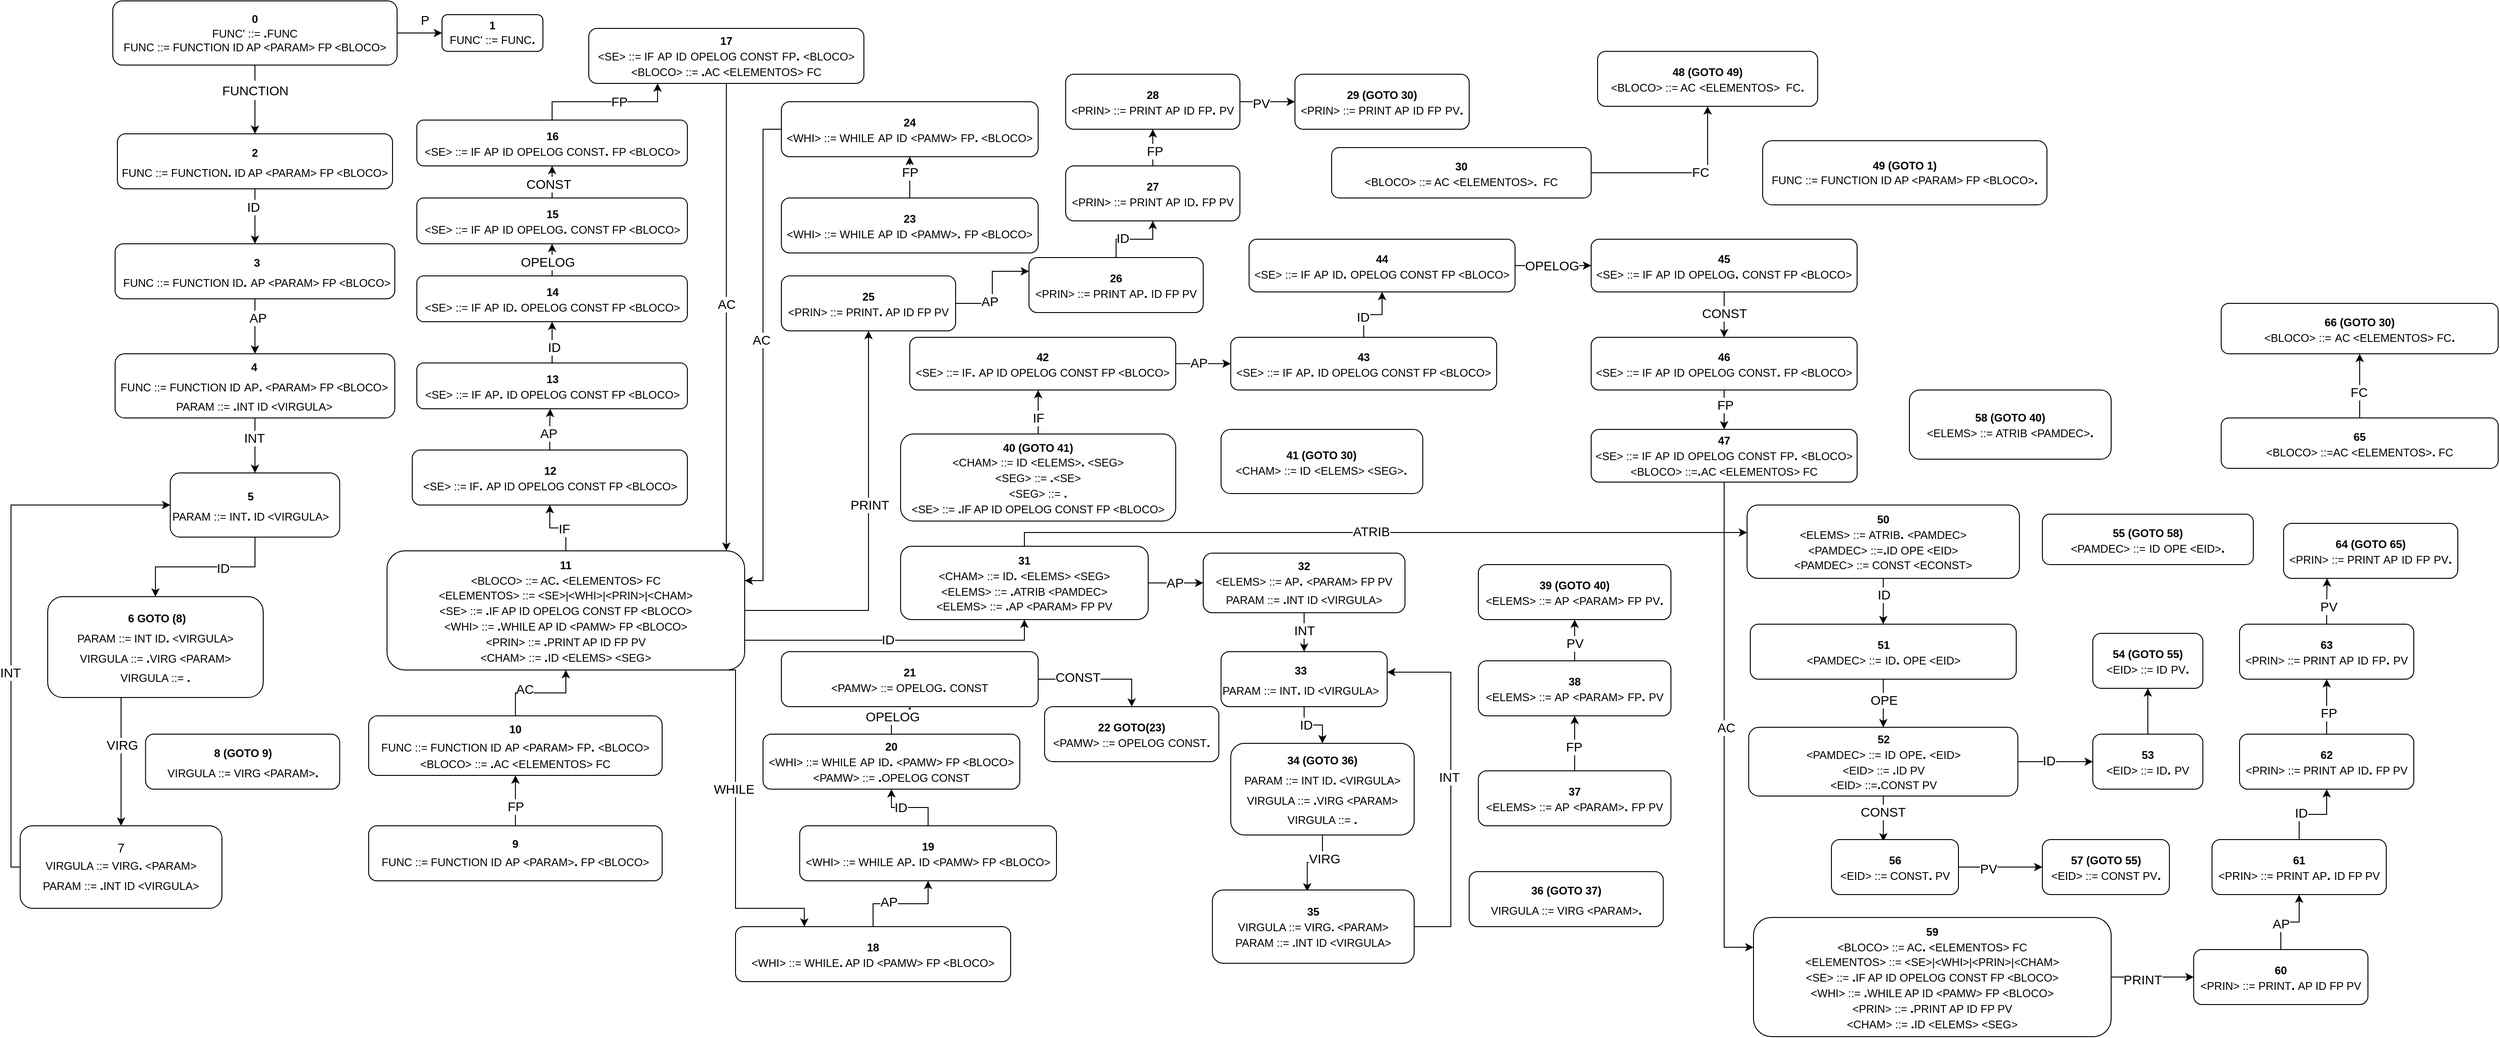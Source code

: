 <mxfile version="20.3.0" type="device"><diagram id="C5RBs43oDa-KdzZeNtuy" name="Page-1"><mxGraphModel dx="3519" dy="641" grid="1" gridSize="10" guides="1" tooltips="1" connect="1" arrows="1" fold="1" page="1" pageScale="1" pageWidth="827" pageHeight="1169" math="0" shadow="0"><root><mxCell id="WIyWlLk6GJQsqaUBKTNV-0"/><mxCell id="WIyWlLk6GJQsqaUBKTNV-1" parent="WIyWlLk6GJQsqaUBKTNV-0"/><mxCell id="CARouwg8AwCm6jlfCfGR-0" value="&lt;div style=&quot;&quot;&gt;&lt;span style=&quot;background-color: initial;&quot;&gt;&lt;b&gt;1&lt;/b&gt;&lt;/span&gt;&lt;/div&gt;&lt;div style=&quot;&quot;&gt;&lt;span style=&quot;background-color: initial;&quot;&gt;FUNC' ::= FUNC&lt;b&gt;&lt;font style=&quot;font-size: 14px;&quot;&gt;.&lt;/font&gt;&lt;/b&gt;&lt;/span&gt;&lt;/div&gt;&lt;div style=&quot;text-align: justify;&quot;&gt;&lt;/div&gt;" style="rounded=1;whiteSpace=wrap;html=1;" parent="WIyWlLk6GJQsqaUBKTNV-1" vertex="1"><mxGeometry x="-1260" y="25" width="110" height="40" as="geometry"/></mxCell><mxCell id="CARouwg8AwCm6jlfCfGR-4" style="edgeStyle=orthogonalEdgeStyle;rounded=0;orthogonalLoop=1;jettySize=auto;html=1;" parent="WIyWlLk6GJQsqaUBKTNV-1" source="CARouwg8AwCm6jlfCfGR-3" target="CARouwg8AwCm6jlfCfGR-0" edge="1"><mxGeometry relative="1" as="geometry"/></mxCell><mxCell id="CARouwg8AwCm6jlfCfGR-5" value="&lt;font style=&quot;font-size: 14px;&quot;&gt;P&lt;/font&gt;" style="edgeLabel;html=1;align=center;verticalAlign=middle;resizable=0;points=[];" parent="CARouwg8AwCm6jlfCfGR-4" vertex="1" connectable="0"><mxGeometry x="-0.254" y="-1" relative="1" as="geometry"><mxPoint x="11" y="-15" as="offset"/></mxGeometry></mxCell><mxCell id="CARouwg8AwCm6jlfCfGR-7" style="edgeStyle=orthogonalEdgeStyle;rounded=0;orthogonalLoop=1;jettySize=auto;html=1;fontSize=18;" parent="WIyWlLk6GJQsqaUBKTNV-1" source="CARouwg8AwCm6jlfCfGR-3" target="CARouwg8AwCm6jlfCfGR-6" edge="1"><mxGeometry relative="1" as="geometry"/></mxCell><mxCell id="CARouwg8AwCm6jlfCfGR-8" value="&lt;font style=&quot;font-size: 14px;&quot;&gt;FUNCTION&lt;/font&gt;" style="edgeLabel;html=1;align=center;verticalAlign=middle;resizable=0;points=[];fontSize=18;" parent="CARouwg8AwCm6jlfCfGR-7" vertex="1" connectable="0"><mxGeometry x="-0.28" y="-1" relative="1" as="geometry"><mxPoint x="1" as="offset"/></mxGeometry></mxCell><mxCell id="CARouwg8AwCm6jlfCfGR-3" value="&lt;div style=&quot;&quot;&gt;&lt;b&gt;0&lt;/b&gt;&lt;/div&gt;&lt;div style=&quot;&quot;&gt;&lt;span style=&quot;background-color: initial;&quot;&gt;FUNC' ::= &lt;font style=&quot;font-size: 14px;&quot;&gt;&lt;b&gt;.&lt;/b&gt;&lt;/font&gt;FUNC&lt;/span&gt;&lt;/div&gt;&lt;div style=&quot;&quot;&gt;&lt;span style=&quot;background-color: initial;&quot;&gt;FUNC ::=&amp;nbsp;&lt;/span&gt;&lt;span style=&quot;background-color: initial;&quot;&gt;FUNCTION ID AP &amp;lt;PARAM&amp;gt; FP &amp;lt;BLOCO&amp;gt;&lt;/span&gt;&lt;/div&gt;" style="rounded=1;whiteSpace=wrap;html=1;align=center;" parent="WIyWlLk6GJQsqaUBKTNV-1" vertex="1"><mxGeometry x="-1619" y="10" width="310" height="70" as="geometry"/></mxCell><mxCell id="CARouwg8AwCm6jlfCfGR-14" style="edgeStyle=orthogonalEdgeStyle;rounded=0;orthogonalLoop=1;jettySize=auto;html=1;exitX=0.5;exitY=1;exitDx=0;exitDy=0;fontSize=14;" parent="WIyWlLk6GJQsqaUBKTNV-1" source="CARouwg8AwCm6jlfCfGR-6" target="CARouwg8AwCm6jlfCfGR-9" edge="1"><mxGeometry relative="1" as="geometry"/></mxCell><mxCell id="CARouwg8AwCm6jlfCfGR-15" value="ID" style="edgeLabel;html=1;align=center;verticalAlign=middle;resizable=0;points=[];fontSize=14;" parent="CARouwg8AwCm6jlfCfGR-14" vertex="1" connectable="0"><mxGeometry x="-0.331" y="-2" relative="1" as="geometry"><mxPoint as="offset"/></mxGeometry></mxCell><mxCell id="CARouwg8AwCm6jlfCfGR-6" value="&lt;div style=&quot;&quot;&gt;&lt;span style=&quot;background-color: initial; font-size: 12px;&quot;&gt;&lt;b&gt;2&lt;/b&gt;&lt;/span&gt;&lt;/div&gt;&lt;span style=&quot;font-size: 12px; background-color: initial;&quot;&gt;FUNC ::=&amp;nbsp;&lt;/span&gt;&lt;span style=&quot;background-color: initial;&quot;&gt;&lt;span style=&quot;font-size: 12px;&quot;&gt;FUNCTION&lt;/span&gt;&lt;b style=&quot;&quot;&gt;&lt;font style=&quot;font-size: 14px;&quot;&gt;.&lt;/font&gt;&lt;/b&gt;&lt;span style=&quot;font-size: 12px;&quot;&gt; ID AP &amp;lt;PARAM&amp;gt; FP &amp;lt;BLOCO&amp;gt;&lt;/span&gt;&lt;/span&gt;" style="rounded=1;whiteSpace=wrap;html=1;fontSize=18;align=center;" parent="WIyWlLk6GJQsqaUBKTNV-1" vertex="1"><mxGeometry x="-1614" y="155" width="300" height="60" as="geometry"/></mxCell><mxCell id="CARouwg8AwCm6jlfCfGR-17" style="edgeStyle=orthogonalEdgeStyle;rounded=0;orthogonalLoop=1;jettySize=auto;html=1;fontSize=14;" parent="WIyWlLk6GJQsqaUBKTNV-1" source="CARouwg8AwCm6jlfCfGR-9" target="CARouwg8AwCm6jlfCfGR-16" edge="1"><mxGeometry relative="1" as="geometry"/></mxCell><mxCell id="CARouwg8AwCm6jlfCfGR-18" value="AP" style="edgeLabel;html=1;align=center;verticalAlign=middle;resizable=0;points=[];fontSize=14;" parent="CARouwg8AwCm6jlfCfGR-17" vertex="1" connectable="0"><mxGeometry x="-0.324" y="3" relative="1" as="geometry"><mxPoint as="offset"/></mxGeometry></mxCell><mxCell id="CARouwg8AwCm6jlfCfGR-9" value="&lt;div style=&quot;&quot;&gt;&lt;span style=&quot;font-size: 12px;&quot;&gt;&lt;b&gt;&amp;nbsp;3&lt;/b&gt;&lt;/span&gt;&lt;/div&gt;&lt;div style=&quot;&quot;&gt;&lt;span style=&quot;background-color: initial; font-size: 12px;&quot;&gt;&amp;nbsp;FUNC ::=&amp;nbsp;&lt;/span&gt;&lt;span style=&quot;background-color: initial;&quot;&gt;&lt;span style=&quot;font-size: 12px;&quot;&gt;FUNCTION&lt;/span&gt;&lt;span style=&quot;font-size: 12px;&quot;&gt;&amp;nbsp;ID&lt;/span&gt;&lt;/span&gt;&lt;b style=&quot;background-color: initial;&quot;&gt;&lt;font style=&quot;font-size: 14px;&quot;&gt;.&amp;nbsp;&lt;/font&gt;&lt;/b&gt;&lt;span style=&quot;background-color: initial; font-size: 12px;&quot;&gt;AP &amp;lt;PARAM&amp;gt; FP &amp;lt;BLOCO&amp;gt;&lt;/span&gt;&lt;/div&gt;" style="rounded=1;whiteSpace=wrap;html=1;fontSize=18;align=center;" parent="WIyWlLk6GJQsqaUBKTNV-1" vertex="1"><mxGeometry x="-1616.5" y="275" width="305" height="60" as="geometry"/></mxCell><mxCell id="CARouwg8AwCm6jlfCfGR-21" style="edgeStyle=orthogonalEdgeStyle;rounded=0;orthogonalLoop=1;jettySize=auto;html=1;fontSize=14;" parent="WIyWlLk6GJQsqaUBKTNV-1" source="CARouwg8AwCm6jlfCfGR-16" target="CARouwg8AwCm6jlfCfGR-20" edge="1"><mxGeometry relative="1" as="geometry"/></mxCell><mxCell id="CARouwg8AwCm6jlfCfGR-22" value="INT" style="edgeLabel;html=1;align=center;verticalAlign=middle;resizable=0;points=[];fontSize=14;" parent="CARouwg8AwCm6jlfCfGR-21" vertex="1" connectable="0"><mxGeometry x="-0.28" y="-1" relative="1" as="geometry"><mxPoint as="offset"/></mxGeometry></mxCell><mxCell id="CARouwg8AwCm6jlfCfGR-16" value="&lt;div style=&quot;text-align: center;&quot;&gt;&lt;span style=&quot;font-size: 12px;&quot;&gt;&lt;b&gt;&amp;nbsp;4&lt;/b&gt;&lt;/span&gt;&lt;/div&gt;&lt;div style=&quot;text-align: center;&quot;&gt;&lt;span style=&quot;background-color: initial; font-size: 12px;&quot;&gt;&amp;nbsp;FUNC ::=&amp;nbsp;&lt;/span&gt;&lt;span style=&quot;background-color: initial;&quot;&gt;&lt;span style=&quot;font-size: 12px;&quot;&gt;FUNCTION&lt;/span&gt;&lt;span style=&quot;font-size: 12px;&quot;&gt;&amp;nbsp;ID&lt;/span&gt;&lt;/span&gt;&lt;b style=&quot;background-color: initial;&quot;&gt;&lt;font style=&quot;font-size: 14px;&quot;&gt;&amp;nbsp;&lt;/font&gt;&lt;/b&gt;&lt;span style=&quot;background-color: initial;&quot;&gt;&lt;span style=&quot;font-size: 12px;&quot;&gt;AP&lt;/span&gt;&lt;b style=&quot;&quot;&gt;&lt;font style=&quot;font-size: 14px;&quot;&gt;.&lt;/font&gt;&lt;/b&gt;&lt;span style=&quot;font-size: 12px;&quot;&gt; &amp;lt;PARAM&amp;gt; FP &amp;lt;BLOCO&amp;gt;&lt;/span&gt;&lt;/span&gt;&lt;/div&gt;&lt;div style=&quot;text-align: center;&quot;&gt;&lt;span style=&quot;background-color: initial;&quot;&gt;&lt;span style=&quot;font-size: 12px;&quot;&gt;&amp;nbsp;PARAM ::= &lt;/span&gt;&lt;b style=&quot;&quot;&gt;&lt;font style=&quot;font-size: 14px;&quot;&gt;.&lt;/font&gt;&lt;/b&gt;&lt;span style=&quot;font-size: 12px;&quot;&gt;INT ID &amp;lt;VIRGULA&amp;gt;&lt;/span&gt;&lt;br&gt;&lt;/span&gt;&lt;/div&gt;" style="rounded=1;whiteSpace=wrap;html=1;fontSize=18;align=left;" parent="WIyWlLk6GJQsqaUBKTNV-1" vertex="1"><mxGeometry x="-1616.5" y="395" width="305" height="70" as="geometry"/></mxCell><mxCell id="CARouwg8AwCm6jlfCfGR-24" style="edgeStyle=orthogonalEdgeStyle;rounded=0;orthogonalLoop=1;jettySize=auto;html=1;entryX=0.5;entryY=0;entryDx=0;entryDy=0;fontSize=14;" parent="WIyWlLk6GJQsqaUBKTNV-1" source="CARouwg8AwCm6jlfCfGR-20" target="CARouwg8AwCm6jlfCfGR-23" edge="1"><mxGeometry relative="1" as="geometry"/></mxCell><mxCell id="CARouwg8AwCm6jlfCfGR-25" value="ID" style="edgeLabel;html=1;align=center;verticalAlign=middle;resizable=0;points=[];fontSize=14;" parent="CARouwg8AwCm6jlfCfGR-24" vertex="1" connectable="0"><mxGeometry x="-0.217" y="1" relative="1" as="geometry"><mxPoint as="offset"/></mxGeometry></mxCell><mxCell id="CARouwg8AwCm6jlfCfGR-20" value="&lt;div style=&quot;text-align: center;&quot;&gt;&lt;span style=&quot;font-size: 12px;&quot;&gt;&lt;b&gt;5&lt;/b&gt;&lt;/span&gt;&lt;/div&gt;&lt;div style=&quot;text-align: center;&quot;&gt;&lt;span style=&quot;background-color: initial; font-size: 12px;&quot;&gt;PARAM ::= INT&lt;/span&gt;&lt;b style=&quot;background-color: initial;&quot;&gt;&lt;font style=&quot;font-size: 14px;&quot;&gt;.&lt;/font&gt;&lt;/b&gt;&lt;span style=&quot;background-color: initial; font-size: 12px;&quot;&gt; ID &amp;lt;VIRGULA&amp;gt;&lt;/span&gt;&lt;/div&gt;" style="rounded=1;whiteSpace=wrap;html=1;fontSize=18;align=left;" parent="WIyWlLk6GJQsqaUBKTNV-1" vertex="1"><mxGeometry x="-1556.33" y="525" width="184.69" height="70" as="geometry"/></mxCell><mxCell id="CARouwg8AwCm6jlfCfGR-33" style="edgeStyle=orthogonalEdgeStyle;rounded=0;orthogonalLoop=1;jettySize=auto;html=1;fontSize=14;" parent="WIyWlLk6GJQsqaUBKTNV-1" source="CARouwg8AwCm6jlfCfGR-23" target="CARouwg8AwCm6jlfCfGR-31" edge="1"><mxGeometry relative="1" as="geometry"><Array as="points"><mxPoint x="-1610" y="810"/><mxPoint x="-1610" y="810"/></Array></mxGeometry></mxCell><mxCell id="CARouwg8AwCm6jlfCfGR-34" value="VIRG" style="edgeLabel;html=1;align=center;verticalAlign=middle;resizable=0;points=[];fontSize=14;" parent="CARouwg8AwCm6jlfCfGR-33" vertex="1" connectable="0"><mxGeometry x="-0.255" y="1" relative="1" as="geometry"><mxPoint as="offset"/></mxGeometry></mxCell><mxCell id="CARouwg8AwCm6jlfCfGR-23" value="&lt;div style=&quot;&quot;&gt;&lt;span style=&quot;font-size: 12px;&quot;&gt;&lt;b&gt;&amp;nbsp;6 GOTO (8)&lt;/b&gt;&lt;/span&gt;&lt;/div&gt;&lt;div style=&quot;&quot;&gt;&lt;span style=&quot;background-color: initial; font-size: 12px;&quot;&gt;PARAM ::= &lt;/span&gt;&lt;span style=&quot;background-color: initial;&quot;&gt;&lt;span style=&quot;font-size: 12px;&quot;&gt;INT ID&lt;/span&gt;&lt;b&gt;&lt;font style=&quot;font-size: 14px;&quot;&gt;.&lt;/font&gt;&lt;/b&gt;&lt;span style=&quot;font-size: 12px;&quot;&gt; &amp;lt;VIRGULA&amp;gt;&lt;/span&gt;&lt;/span&gt;&lt;br&gt;&lt;/div&gt;&lt;div style=&quot;&quot;&gt;&lt;span style=&quot;background-color: initial;&quot;&gt;&lt;span style=&quot;font-size: 12px;&quot;&gt;VIRGULA ::= &lt;/span&gt;&lt;b style=&quot;&quot;&gt;&lt;font style=&quot;font-size: 14px;&quot;&gt;.&lt;/font&gt;&lt;/b&gt;&lt;/span&gt;&lt;span style=&quot;background-color: initial; font-size: 12px;&quot;&gt;VIRG &amp;lt;PARAM&amp;gt;&lt;/span&gt;&lt;/div&gt;&lt;div style=&quot;&quot;&gt;&lt;span style=&quot;background-color: initial;&quot;&gt;&lt;span style=&quot;font-size: 12px;&quot;&gt;VIRGULA ::= &lt;/span&gt;&lt;b style=&quot;&quot;&gt;&lt;font style=&quot;font-size: 14px;&quot;&gt;.&lt;/font&gt;&lt;/b&gt;&lt;/span&gt;&lt;/div&gt;" style="rounded=1;whiteSpace=wrap;html=1;fontSize=18;align=center;" parent="WIyWlLk6GJQsqaUBKTNV-1" vertex="1"><mxGeometry x="-1690" y="660" width="235" height="110" as="geometry"/></mxCell><mxCell id="CARouwg8AwCm6jlfCfGR-42" style="edgeStyle=orthogonalEdgeStyle;rounded=0;orthogonalLoop=1;jettySize=auto;html=1;entryX=0.5;entryY=1;entryDx=0;entryDy=0;fontSize=12;" parent="WIyWlLk6GJQsqaUBKTNV-1" source="CARouwg8AwCm6jlfCfGR-26" target="CARouwg8AwCm6jlfCfGR-41" edge="1"><mxGeometry relative="1" as="geometry"/></mxCell><mxCell id="CARouwg8AwCm6jlfCfGR-43" value="&lt;span style=&quot;font-size: 14px;&quot;&gt;FP&lt;br&gt;&lt;/span&gt;" style="edgeLabel;html=1;align=center;verticalAlign=middle;resizable=0;points=[];fontSize=12;" parent="CARouwg8AwCm6jlfCfGR-42" vertex="1" connectable="0"><mxGeometry x="-0.23" relative="1" as="geometry"><mxPoint as="offset"/></mxGeometry></mxCell><mxCell id="CARouwg8AwCm6jlfCfGR-26" value="&lt;span style=&quot;font-size: 12px;&quot;&gt;&lt;b&gt;9&lt;/b&gt;&lt;/span&gt;&lt;br&gt;&lt;span style=&quot;text-align: justify; background-color: initial; font-size: 12px;&quot;&gt;FUNC ::=&amp;nbsp;&lt;/span&gt;&lt;span style=&quot;font-size: 18px; text-align: justify; background-color: initial;&quot;&gt;&lt;span style=&quot;font-size: 12px;&quot;&gt;FUNCTION&lt;/span&gt;&lt;span style=&quot;font-size: 12px;&quot;&gt;&amp;nbsp;ID&lt;/span&gt;&lt;/span&gt;&lt;b style=&quot;font-size: 18px; text-align: justify; background-color: initial;&quot;&gt;&lt;font style=&quot;font-size: 14px;&quot;&gt;&amp;nbsp;&lt;/font&gt;&lt;/b&gt;&lt;span style=&quot;text-align: justify; background-color: initial;&quot;&gt;&lt;span style=&quot;font-size: 12px;&quot;&gt;AP&amp;nbsp;&amp;lt;PARAM&amp;gt;&lt;/span&gt;&lt;b style=&quot;&quot;&gt;&lt;font style=&quot;font-size: 14px;&quot;&gt;.&lt;/font&gt;&lt;/b&gt;&lt;span style=&quot;font-size: 12px;&quot;&gt;&amp;nbsp;FP &amp;lt;BLOCO&amp;gt;&lt;/span&gt;&lt;/span&gt;" style="rounded=1;whiteSpace=wrap;html=1;fontSize=14;" parent="WIyWlLk6GJQsqaUBKTNV-1" vertex="1"><mxGeometry x="-1340" y="910" width="320" height="60" as="geometry"/></mxCell><mxCell id="CARouwg8AwCm6jlfCfGR-124" style="edgeStyle=orthogonalEdgeStyle;rounded=0;orthogonalLoop=1;jettySize=auto;html=1;entryX=0;entryY=0.5;entryDx=0;entryDy=0;fontSize=14;" parent="WIyWlLk6GJQsqaUBKTNV-1" source="CARouwg8AwCm6jlfCfGR-31" target="CARouwg8AwCm6jlfCfGR-20" edge="1"><mxGeometry relative="1" as="geometry"><Array as="points"><mxPoint x="-1730" y="955"/><mxPoint x="-1730" y="560"/></Array></mxGeometry></mxCell><mxCell id="CARouwg8AwCm6jlfCfGR-125" value="INT" style="edgeLabel;html=1;align=center;verticalAlign=middle;resizable=0;points=[];fontSize=14;" parent="CARouwg8AwCm6jlfCfGR-124" vertex="1" connectable="0"><mxGeometry x="-0.232" y="1" relative="1" as="geometry"><mxPoint as="offset"/></mxGeometry></mxCell><mxCell id="CARouwg8AwCm6jlfCfGR-31" value="7&lt;br&gt;&lt;span style=&quot;font-size: 18px; text-align: justify; background-color: initial;&quot;&gt;&lt;span style=&quot;font-size: 12px;&quot;&gt;VIRGULA ::=&amp;nbsp;&lt;/span&gt;&lt;/span&gt;&lt;span style=&quot;text-align: justify; background-color: initial;&quot;&gt;&lt;span style=&quot;font-size: 12px;&quot;&gt;VIRG&lt;/span&gt;&lt;b style=&quot;&quot;&gt;&lt;font style=&quot;font-size: 14px;&quot;&gt;.&lt;/font&gt;&lt;/b&gt;&lt;span style=&quot;font-size: 12px;&quot;&gt; &amp;lt;PARAM&amp;gt;&lt;br&gt;&lt;/span&gt;&lt;/span&gt;&lt;span style=&quot;font-size: 12px;&quot;&gt;PARAM ::=&amp;nbsp;&lt;/span&gt;&lt;b style=&quot;font-size: 18px;&quot;&gt;&lt;font style=&quot;font-size: 14px;&quot;&gt;.&lt;/font&gt;&lt;/b&gt;&lt;span style=&quot;font-size: 12px;&quot;&gt;INT ID &amp;lt;VIRGULA&amp;gt;&lt;/span&gt;&lt;span style=&quot;text-align: justify; background-color: initial;&quot;&gt;&lt;span style=&quot;font-size: 12px;&quot;&gt;&lt;br&gt;&lt;/span&gt;&lt;/span&gt;" style="rounded=1;whiteSpace=wrap;html=1;fontSize=14;" parent="WIyWlLk6GJQsqaUBKTNV-1" vertex="1"><mxGeometry x="-1720" y="910" width="220" height="90" as="geometry"/></mxCell><mxCell id="CARouwg8AwCm6jlfCfGR-45" style="edgeStyle=orthogonalEdgeStyle;rounded=0;orthogonalLoop=1;jettySize=auto;html=1;fontSize=14;" parent="WIyWlLk6GJQsqaUBKTNV-1" source="CARouwg8AwCm6jlfCfGR-41" target="CARouwg8AwCm6jlfCfGR-44" edge="1"><mxGeometry relative="1" as="geometry"/></mxCell><mxCell id="CARouwg8AwCm6jlfCfGR-46" value="AC" style="edgeLabel;html=1;align=center;verticalAlign=middle;resizable=0;points=[];fontSize=14;" parent="CARouwg8AwCm6jlfCfGR-45" vertex="1" connectable="0"><mxGeometry x="-0.332" y="4" relative="1" as="geometry"><mxPoint as="offset"/></mxGeometry></mxCell><mxCell id="CARouwg8AwCm6jlfCfGR-41" value="&lt;b&gt;&lt;font style=&quot;font-size: 12px;&quot;&gt;10&lt;br&gt;&lt;/font&gt;&lt;/b&gt;&lt;span style=&quot;background-color: initial; text-align: justify; font-size: 12px;&quot;&gt;FUNC ::=&amp;nbsp;&lt;/span&gt;&lt;span style=&quot;background-color: initial; font-size: 18px; text-align: justify;&quot;&gt;&lt;span style=&quot;font-size: 12px;&quot;&gt;FUNCTION&lt;/span&gt;&lt;span style=&quot;font-size: 12px;&quot;&gt;&amp;nbsp;ID&lt;/span&gt;&lt;/span&gt;&lt;b style=&quot;background-color: initial; font-size: 18px; text-align: justify;&quot;&gt;&lt;font style=&quot;font-size: 14px;&quot;&gt;&amp;nbsp;&lt;/font&gt;&lt;/b&gt;&lt;span style=&quot;background-color: initial; text-align: justify;&quot;&gt;&lt;span style=&quot;font-size: 12px;&quot;&gt;AP&amp;nbsp;&amp;lt;PARAM&amp;gt;&lt;/span&gt;&lt;span style=&quot;font-size: 12px;&quot;&gt;&amp;nbsp;FP&lt;/span&gt;&lt;/span&gt;&lt;b style=&quot;text-align: justify;&quot;&gt;.&amp;nbsp;&lt;/b&gt;&lt;span style=&quot;background-color: initial; text-align: justify;&quot;&gt;&lt;span style=&quot;font-size: 12px;&quot;&gt;&amp;lt;BLOCO&amp;gt;&lt;br&gt;&lt;/span&gt;&lt;/span&gt;&lt;font style=&quot;&quot;&gt;&lt;span style=&quot;font-size: 12px;&quot;&gt;&amp;lt;BLOCO&amp;gt; ::= &lt;/span&gt;&lt;b style=&quot;&quot;&gt;&lt;font style=&quot;font-size: 14px;&quot;&gt;.&lt;/font&gt;&lt;/b&gt;&lt;span style=&quot;font-size: 12px;&quot;&gt;AC &amp;lt;ELEMENTOS&amp;gt; FC&lt;/span&gt;&lt;br&gt;&lt;/font&gt;" style="rounded=1;whiteSpace=wrap;html=1;fontSize=14;" parent="WIyWlLk6GJQsqaUBKTNV-1" vertex="1"><mxGeometry x="-1340" y="790" width="320" height="65" as="geometry"/></mxCell><mxCell id="CARouwg8AwCm6jlfCfGR-48" style="edgeStyle=orthogonalEdgeStyle;rounded=0;orthogonalLoop=1;jettySize=auto;html=1;fontSize=14;" parent="WIyWlLk6GJQsqaUBKTNV-1" source="CARouwg8AwCm6jlfCfGR-44" target="CARouwg8AwCm6jlfCfGR-47" edge="1"><mxGeometry relative="1" as="geometry"/></mxCell><mxCell id="CARouwg8AwCm6jlfCfGR-53" value="&lt;font style=&quot;font-size: 14px;&quot;&gt;IF&lt;/font&gt;" style="edgeLabel;html=1;align=center;verticalAlign=middle;resizable=0;points=[];fontSize=12;" parent="CARouwg8AwCm6jlfCfGR-48" vertex="1" connectable="0"><mxGeometry x="-0.181" y="1" relative="1" as="geometry"><mxPoint as="offset"/></mxGeometry></mxCell><mxCell id="CARouwg8AwCm6jlfCfGR-74" style="edgeStyle=orthogonalEdgeStyle;rounded=0;orthogonalLoop=1;jettySize=auto;html=1;exitX=0.926;exitY=1;exitDx=0;exitDy=0;entryX=0.25;entryY=0;entryDx=0;entryDy=0;fontSize=14;exitPerimeter=0;" parent="WIyWlLk6GJQsqaUBKTNV-1" source="CARouwg8AwCm6jlfCfGR-44" target="CARouwg8AwCm6jlfCfGR-71" edge="1"><mxGeometry relative="1" as="geometry"><Array as="points"><mxPoint x="-940" y="740"/><mxPoint x="-940" y="1000"/><mxPoint x="-865" y="1000"/></Array></mxGeometry></mxCell><mxCell id="CARouwg8AwCm6jlfCfGR-75" value="WHILE" style="edgeLabel;html=1;align=center;verticalAlign=middle;resizable=0;points=[];fontSize=14;" parent="CARouwg8AwCm6jlfCfGR-74" vertex="1" connectable="0"><mxGeometry x="-0.202" y="-2" relative="1" as="geometry"><mxPoint as="offset"/></mxGeometry></mxCell><mxCell id="CARouwg8AwCm6jlfCfGR-102" value="" style="edgeStyle=orthogonalEdgeStyle;rounded=0;orthogonalLoop=1;jettySize=auto;html=1;fontSize=14;" parent="WIyWlLk6GJQsqaUBKTNV-1" source="CARouwg8AwCm6jlfCfGR-44" target="CARouwg8AwCm6jlfCfGR-101" edge="1"><mxGeometry relative="1" as="geometry"/></mxCell><mxCell id="CARouwg8AwCm6jlfCfGR-103" value="PRINT" style="edgeLabel;html=1;align=center;verticalAlign=middle;resizable=0;points=[];fontSize=14;" parent="CARouwg8AwCm6jlfCfGR-102" vertex="1" connectable="0"><mxGeometry x="0.138" y="-1" relative="1" as="geometry"><mxPoint as="offset"/></mxGeometry></mxCell><mxCell id="CARouwg8AwCm6jlfCfGR-119" style="edgeStyle=orthogonalEdgeStyle;rounded=0;orthogonalLoop=1;jettySize=auto;html=1;exitX=1;exitY=0.75;exitDx=0;exitDy=0;fontSize=14;entryX=0.5;entryY=1;entryDx=0;entryDy=0;" parent="WIyWlLk6GJQsqaUBKTNV-1" source="CARouwg8AwCm6jlfCfGR-44" target="CARouwg8AwCm6jlfCfGR-117" edge="1"><mxGeometry relative="1" as="geometry"/></mxCell><mxCell id="CARouwg8AwCm6jlfCfGR-120" value="ID" style="edgeLabel;html=1;align=center;verticalAlign=middle;resizable=0;points=[];fontSize=14;" parent="CARouwg8AwCm6jlfCfGR-119" vertex="1" connectable="0"><mxGeometry x="-0.051" y="1" relative="1" as="geometry"><mxPoint as="offset"/></mxGeometry></mxCell><mxCell id="CARouwg8AwCm6jlfCfGR-44" value="&lt;font style=&quot;&quot;&gt;&lt;b style=&quot;font-size: 12px;&quot;&gt;11&lt;/b&gt;&lt;br&gt;&lt;span style=&quot;font-size: 12px;&quot;&gt;&amp;lt;BLOCO&amp;gt; ::= AC&lt;/span&gt;&lt;b style=&quot;&quot;&gt;&lt;font style=&quot;font-size: 14px;&quot;&gt;.&lt;/font&gt;&lt;/b&gt;&lt;span style=&quot;font-size: 12px;&quot;&gt; &amp;lt;ELEMENTOS&amp;gt; FC&lt;br&gt;&lt;/span&gt;&lt;font style=&quot;font-size: 12px;&quot;&gt;&amp;lt;ELEMENTOS&amp;gt; ::= &amp;lt;SE&amp;gt;|&amp;lt;WHI&amp;gt;|&amp;lt;PRIN&amp;gt;|&amp;lt;CHAM&amp;gt;&lt;br&gt;&lt;/font&gt;&lt;div&gt;&lt;font style=&quot;font-size: 12px;&quot;&gt;&amp;lt;SE&amp;gt; ::= &lt;/font&gt;&lt;font style=&quot;font-size: 14px;&quot;&gt;&lt;b&gt;.&lt;/b&gt;&lt;/font&gt;&lt;font style=&quot;font-size: 12px;&quot;&gt;IF AP ID OPELOG CONST FP &amp;lt;BLOCO&amp;gt;&lt;/font&gt;&lt;/div&gt;&lt;div&gt;&lt;font style=&quot;&quot;&gt;&lt;span style=&quot;font-size: 12px;&quot;&gt;&amp;lt;WHI&amp;gt; ::= &lt;/span&gt;&lt;b style=&quot;&quot;&gt;&lt;font style=&quot;font-size: 14px;&quot;&gt;.&lt;/font&gt;&lt;/b&gt;&lt;span style=&quot;font-size: 12px;&quot;&gt;WHILE AP ID &amp;lt;PAMW&amp;gt; FP &amp;lt;BLOCO&amp;gt;&lt;/span&gt;&lt;/font&gt;&lt;/div&gt;&lt;div&gt;&lt;font style=&quot;&quot;&gt;&lt;span style=&quot;font-size: 12px;&quot;&gt;&amp;lt;PRIN&amp;gt; ::= &lt;/span&gt;&lt;b style=&quot;&quot;&gt;&lt;font style=&quot;font-size: 14px;&quot;&gt;.&lt;/font&gt;&lt;/b&gt;&lt;span style=&quot;font-size: 12px;&quot;&gt;PRINT AP ID FP PV&lt;/span&gt;&lt;/font&gt;&lt;/div&gt;&lt;div&gt;&lt;font style=&quot;&quot;&gt;&lt;span style=&quot;font-size: 12px;&quot;&gt;&amp;lt;CHAM&amp;gt; ::= &lt;/span&gt;&lt;b style=&quot;&quot;&gt;&lt;font style=&quot;font-size: 14px;&quot;&gt;.&lt;/font&gt;&lt;/b&gt;&lt;span style=&quot;font-size: 12px;&quot;&gt;ID &amp;lt;ELEMS&amp;gt; &amp;lt;SEG&amp;gt;&lt;/span&gt;&lt;/font&gt;&lt;/div&gt;&lt;/font&gt;" style="rounded=1;whiteSpace=wrap;html=1;fontSize=14;" parent="WIyWlLk6GJQsqaUBKTNV-1" vertex="1"><mxGeometry x="-1320" y="610" width="390" height="130" as="geometry"/></mxCell><mxCell id="CARouwg8AwCm6jlfCfGR-52" style="edgeStyle=orthogonalEdgeStyle;rounded=0;orthogonalLoop=1;jettySize=auto;html=1;fontSize=12;" parent="WIyWlLk6GJQsqaUBKTNV-1" source="CARouwg8AwCm6jlfCfGR-47" target="CARouwg8AwCm6jlfCfGR-51" edge="1"><mxGeometry relative="1" as="geometry"><Array as="points"><mxPoint x="-1142" y="470"/><mxPoint x="-1142" y="470"/></Array></mxGeometry></mxCell><mxCell id="CARouwg8AwCm6jlfCfGR-54" value="AP" style="edgeLabel;html=1;align=center;verticalAlign=middle;resizable=0;points=[];fontSize=14;" parent="CARouwg8AwCm6jlfCfGR-52" vertex="1" connectable="0"><mxGeometry x="-0.178" y="2" relative="1" as="geometry"><mxPoint as="offset"/></mxGeometry></mxCell><mxCell id="CARouwg8AwCm6jlfCfGR-47" value="&lt;font style=&quot;font-size: 12px;&quot;&gt;&lt;b&gt;12&lt;/b&gt;&lt;br&gt;&amp;lt;SE&amp;gt; ::=&amp;nbsp;&lt;/font&gt;&lt;font style=&quot;font-size: 12px;&quot;&gt;IF&lt;b style=&quot;font-size: 14px;&quot;&gt;.&amp;nbsp;&lt;/b&gt;AP ID OPELOG CONST FP &amp;lt;BLOCO&amp;gt;&lt;/font&gt;" style="rounded=1;whiteSpace=wrap;html=1;fontSize=14;" parent="WIyWlLk6GJQsqaUBKTNV-1" vertex="1"><mxGeometry x="-1292.5" y="500" width="300" height="60" as="geometry"/></mxCell><mxCell id="CARouwg8AwCm6jlfCfGR-58" style="edgeStyle=orthogonalEdgeStyle;rounded=0;orthogonalLoop=1;jettySize=auto;html=1;entryX=0.5;entryY=1;entryDx=0;entryDy=0;fontSize=14;" parent="WIyWlLk6GJQsqaUBKTNV-1" source="CARouwg8AwCm6jlfCfGR-51" target="CARouwg8AwCm6jlfCfGR-57" edge="1"><mxGeometry relative="1" as="geometry"/></mxCell><mxCell id="CARouwg8AwCm6jlfCfGR-59" value="ID" style="edgeLabel;html=1;align=center;verticalAlign=middle;resizable=0;points=[];fontSize=14;" parent="CARouwg8AwCm6jlfCfGR-58" vertex="1" connectable="0"><mxGeometry x="-0.23" y="-2" relative="1" as="geometry"><mxPoint as="offset"/></mxGeometry></mxCell><mxCell id="CARouwg8AwCm6jlfCfGR-51" value="&lt;font style=&quot;font-size: 12px;&quot;&gt;&lt;b&gt;13&lt;br&gt;&lt;/b&gt;&amp;lt;SE&amp;gt; ::=&amp;nbsp;IF&lt;b style=&quot;font-size: 14px;&quot;&gt;&amp;nbsp;&lt;/b&gt;AP&lt;b style=&quot;font-size: 14px;&quot;&gt;.&amp;nbsp;&lt;/b&gt;ID OPELOG CONST FP &amp;lt;BLOCO&amp;gt;&lt;b&gt;&lt;br&gt;&lt;/b&gt;&lt;/font&gt;" style="rounded=1;whiteSpace=wrap;html=1;fontSize=14;" parent="WIyWlLk6GJQsqaUBKTNV-1" vertex="1"><mxGeometry x="-1287.5" y="405" width="295" height="50" as="geometry"/></mxCell><mxCell id="CARouwg8AwCm6jlfCfGR-61" style="edgeStyle=orthogonalEdgeStyle;rounded=0;orthogonalLoop=1;jettySize=auto;html=1;entryX=0.5;entryY=1;entryDx=0;entryDy=0;fontSize=14;" parent="WIyWlLk6GJQsqaUBKTNV-1" source="CARouwg8AwCm6jlfCfGR-57" target="CARouwg8AwCm6jlfCfGR-60" edge="1"><mxGeometry relative="1" as="geometry"/></mxCell><mxCell id="CARouwg8AwCm6jlfCfGR-62" value="OPELOG" style="edgeLabel;html=1;align=center;verticalAlign=middle;resizable=0;points=[];fontSize=14;" parent="CARouwg8AwCm6jlfCfGR-61" vertex="1" connectable="0"><mxGeometry x="-0.312" y="5" relative="1" as="geometry"><mxPoint as="offset"/></mxGeometry></mxCell><mxCell id="CARouwg8AwCm6jlfCfGR-57" value="&lt;font style=&quot;font-size: 12px;&quot;&gt;&lt;b&gt;14&lt;br&gt;&lt;/b&gt;&amp;lt;SE&amp;gt; ::=&amp;nbsp;IF&lt;b style=&quot;font-size: 14px;&quot;&gt;&amp;nbsp;&lt;/b&gt;AP&lt;b style=&quot;font-size: 14px;&quot;&gt;&amp;nbsp;&lt;/b&gt;ID&lt;b style=&quot;font-size: 14px;&quot;&gt;.&amp;nbsp;&lt;/b&gt;OPELOG CONST FP &amp;lt;BLOCO&amp;gt;&lt;b&gt;&lt;br&gt;&lt;/b&gt;&lt;/font&gt;" style="rounded=1;whiteSpace=wrap;html=1;fontSize=14;" parent="WIyWlLk6GJQsqaUBKTNV-1" vertex="1"><mxGeometry x="-1287.5" y="310" width="295" height="50" as="geometry"/></mxCell><mxCell id="CARouwg8AwCm6jlfCfGR-64" style="edgeStyle=orthogonalEdgeStyle;rounded=0;orthogonalLoop=1;jettySize=auto;html=1;fontSize=14;" parent="WIyWlLk6GJQsqaUBKTNV-1" source="CARouwg8AwCm6jlfCfGR-60" target="CARouwg8AwCm6jlfCfGR-63" edge="1"><mxGeometry relative="1" as="geometry"/></mxCell><mxCell id="CARouwg8AwCm6jlfCfGR-65" value="CONST" style="edgeLabel;html=1;align=center;verticalAlign=middle;resizable=0;points=[];fontSize=14;" parent="CARouwg8AwCm6jlfCfGR-64" vertex="1" connectable="0"><mxGeometry x="-0.308" y="4" relative="1" as="geometry"><mxPoint as="offset"/></mxGeometry></mxCell><mxCell id="CARouwg8AwCm6jlfCfGR-60" value="&lt;font style=&quot;font-size: 12px;&quot;&gt;&lt;b&gt;15&lt;br&gt;&lt;/b&gt;&amp;lt;SE&amp;gt; ::=&amp;nbsp;IF&lt;b style=&quot;font-size: 14px;&quot;&gt;&amp;nbsp;&lt;/b&gt;AP&lt;b style=&quot;font-size: 14px;&quot;&gt;&amp;nbsp;&lt;/b&gt;ID&lt;b style=&quot;font-size: 14px;&quot;&gt;&amp;nbsp;&lt;/b&gt;OPELOG&lt;b style=&quot;font-size: 14px;&quot;&gt;.&amp;nbsp;&lt;/b&gt;CONST FP &amp;lt;BLOCO&amp;gt;&lt;b&gt;&lt;br&gt;&lt;/b&gt;&lt;/font&gt;" style="rounded=1;whiteSpace=wrap;html=1;fontSize=14;" parent="WIyWlLk6GJQsqaUBKTNV-1" vertex="1"><mxGeometry x="-1287.5" y="225" width="295" height="50" as="geometry"/></mxCell><mxCell id="CARouwg8AwCm6jlfCfGR-67" style="edgeStyle=orthogonalEdgeStyle;rounded=0;orthogonalLoop=1;jettySize=auto;html=1;entryX=0.25;entryY=1;entryDx=0;entryDy=0;fontSize=14;" parent="WIyWlLk6GJQsqaUBKTNV-1" source="CARouwg8AwCm6jlfCfGR-63" target="CARouwg8AwCm6jlfCfGR-66" edge="1"><mxGeometry relative="1" as="geometry"/></mxCell><mxCell id="CARouwg8AwCm6jlfCfGR-68" value="FP" style="edgeLabel;html=1;align=center;verticalAlign=middle;resizable=0;points=[];fontSize=14;" parent="CARouwg8AwCm6jlfCfGR-67" vertex="1" connectable="0"><mxGeometry x="0.197" relative="1" as="geometry"><mxPoint as="offset"/></mxGeometry></mxCell><mxCell id="CARouwg8AwCm6jlfCfGR-63" value="&lt;font style=&quot;font-size: 12px;&quot;&gt;&lt;b&gt;16&lt;br&gt;&lt;/b&gt;&amp;lt;SE&amp;gt; ::=&amp;nbsp;IF&lt;b style=&quot;font-size: 14px;&quot;&gt;&amp;nbsp;&lt;/b&gt;AP&lt;b style=&quot;font-size: 14px;&quot;&gt;&amp;nbsp;&lt;/b&gt;ID&lt;b style=&quot;font-size: 14px;&quot;&gt;&amp;nbsp;&lt;/b&gt;OPELOG&amp;nbsp;CONST&lt;b style=&quot;font-size: 14px;&quot;&gt;.&amp;nbsp;&lt;/b&gt;FP &amp;lt;BLOCO&amp;gt;&lt;b&gt;&lt;br&gt;&lt;/b&gt;&lt;/font&gt;" style="rounded=1;whiteSpace=wrap;html=1;fontSize=14;" parent="WIyWlLk6GJQsqaUBKTNV-1" vertex="1"><mxGeometry x="-1287.5" y="140" width="295" height="50" as="geometry"/></mxCell><mxCell id="CARouwg8AwCm6jlfCfGR-69" style="edgeStyle=orthogonalEdgeStyle;rounded=0;orthogonalLoop=1;jettySize=auto;html=1;fontSize=14;" parent="WIyWlLk6GJQsqaUBKTNV-1" source="CARouwg8AwCm6jlfCfGR-66" target="CARouwg8AwCm6jlfCfGR-44" edge="1"><mxGeometry relative="1" as="geometry"><Array as="points"><mxPoint x="-950" y="490"/><mxPoint x="-950" y="490"/></Array></mxGeometry></mxCell><mxCell id="CARouwg8AwCm6jlfCfGR-70" value="AC" style="edgeLabel;html=1;align=center;verticalAlign=middle;resizable=0;points=[];fontSize=14;" parent="CARouwg8AwCm6jlfCfGR-69" vertex="1" connectable="0"><mxGeometry x="-0.056" relative="1" as="geometry"><mxPoint as="offset"/></mxGeometry></mxCell><mxCell id="CARouwg8AwCm6jlfCfGR-66" value="&lt;font style=&quot;font-size: 12px;&quot;&gt;&lt;b&gt;17&lt;br&gt;&lt;/b&gt;&amp;lt;SE&amp;gt; ::=&amp;nbsp;IF&lt;b style=&quot;font-size: 14px;&quot;&gt;&amp;nbsp;&lt;/b&gt;AP&lt;b style=&quot;font-size: 14px;&quot;&gt;&amp;nbsp;&lt;/b&gt;ID&lt;b style=&quot;font-size: 14px;&quot;&gt;&amp;nbsp;&lt;/b&gt;OPELOG&amp;nbsp;CONST&lt;b style=&quot;font-size: 14px;&quot;&gt;&amp;nbsp;&lt;/b&gt;FP&lt;b style=&quot;font-size: 14px;&quot;&gt;.&amp;nbsp;&lt;/b&gt;&amp;lt;BLOCO&amp;gt;&lt;br&gt;&amp;lt;BLOCO&amp;gt; ::=&amp;nbsp;&lt;b style=&quot;font-size: 14px;&quot;&gt;.&lt;/b&gt;AC&amp;nbsp;&amp;lt;ELEMENTOS&amp;gt; FC&lt;b&gt;&lt;br&gt;&lt;/b&gt;&lt;/font&gt;" style="rounded=1;whiteSpace=wrap;html=1;fontSize=14;" parent="WIyWlLk6GJQsqaUBKTNV-1" vertex="1"><mxGeometry x="-1100" y="40" width="300" height="60" as="geometry"/></mxCell><mxCell id="CARouwg8AwCm6jlfCfGR-77" style="edgeStyle=orthogonalEdgeStyle;rounded=0;orthogonalLoop=1;jettySize=auto;html=1;fontSize=14;" parent="WIyWlLk6GJQsqaUBKTNV-1" source="CARouwg8AwCm6jlfCfGR-71" target="CARouwg8AwCm6jlfCfGR-76" edge="1"><mxGeometry relative="1" as="geometry"/></mxCell><mxCell id="CARouwg8AwCm6jlfCfGR-78" value="AP" style="edgeLabel;html=1;align=center;verticalAlign=middle;resizable=0;points=[];fontSize=14;" parent="CARouwg8AwCm6jlfCfGR-77" vertex="1" connectable="0"><mxGeometry x="-0.237" y="2" relative="1" as="geometry"><mxPoint as="offset"/></mxGeometry></mxCell><mxCell id="CARouwg8AwCm6jlfCfGR-71" value="&lt;font style=&quot;&quot;&gt;&lt;b style=&quot;font-size: 12px;&quot;&gt;18&lt;/b&gt;&lt;br&gt;&lt;span style=&quot;font-size: 12px;&quot;&gt;&amp;lt;WHI&amp;gt; ::= WHILE&lt;/span&gt;&lt;b style=&quot;&quot;&gt;&lt;font style=&quot;font-size: 14px;&quot;&gt;.&lt;/font&gt;&lt;/b&gt;&lt;span style=&quot;font-size: 12px;&quot;&gt; AP ID &amp;lt;PAMW&amp;gt; FP &amp;lt;BLOCO&amp;gt;&lt;/span&gt;&lt;/font&gt;" style="rounded=1;whiteSpace=wrap;html=1;fontSize=14;" parent="WIyWlLk6GJQsqaUBKTNV-1" vertex="1"><mxGeometry x="-940" y="1020" width="300" height="60" as="geometry"/></mxCell><mxCell id="CARouwg8AwCm6jlfCfGR-80" style="edgeStyle=orthogonalEdgeStyle;rounded=0;orthogonalLoop=1;jettySize=auto;html=1;entryX=0.5;entryY=1;entryDx=0;entryDy=0;fontSize=14;" parent="WIyWlLk6GJQsqaUBKTNV-1" source="CARouwg8AwCm6jlfCfGR-76" target="CARouwg8AwCm6jlfCfGR-79" edge="1"><mxGeometry relative="1" as="geometry"/></mxCell><mxCell id="CARouwg8AwCm6jlfCfGR-81" value="ID" style="edgeLabel;html=1;align=center;verticalAlign=middle;resizable=0;points=[];fontSize=14;" parent="CARouwg8AwCm6jlfCfGR-80" vertex="1" connectable="0"><mxGeometry x="0.265" relative="1" as="geometry"><mxPoint as="offset"/></mxGeometry></mxCell><mxCell id="CARouwg8AwCm6jlfCfGR-76" value="&lt;font style=&quot;&quot;&gt;&lt;b style=&quot;font-size: 12px;&quot;&gt;19&lt;/b&gt;&lt;br&gt;&lt;span style=&quot;font-size: 12px;&quot;&gt;&amp;lt;WHI&amp;gt; ::= WHILE&lt;/span&gt;&lt;b&gt;&amp;nbsp;&lt;/b&gt;&lt;span style=&quot;font-size: 12px;&quot;&gt;AP&lt;/span&gt;&lt;b&gt;.&amp;nbsp;&lt;/b&gt;&lt;span style=&quot;font-size: 12px;&quot;&gt;ID &amp;lt;PAMW&amp;gt; FP &amp;lt;BLOCO&amp;gt;&lt;/span&gt;&lt;/font&gt;" style="rounded=1;whiteSpace=wrap;html=1;fontSize=14;" parent="WIyWlLk6GJQsqaUBKTNV-1" vertex="1"><mxGeometry x="-870" y="910" width="280" height="60" as="geometry"/></mxCell><mxCell id="CARouwg8AwCm6jlfCfGR-83" style="edgeStyle=orthogonalEdgeStyle;rounded=0;orthogonalLoop=1;jettySize=auto;html=1;entryX=0.5;entryY=1;entryDx=0;entryDy=0;fontSize=14;" parent="WIyWlLk6GJQsqaUBKTNV-1" source="CARouwg8AwCm6jlfCfGR-79" target="CARouwg8AwCm6jlfCfGR-82" edge="1"><mxGeometry relative="1" as="geometry"/></mxCell><mxCell id="CARouwg8AwCm6jlfCfGR-85" value="OPELOG" style="edgeLabel;html=1;align=center;verticalAlign=middle;resizable=0;points=[];fontSize=14;" parent="CARouwg8AwCm6jlfCfGR-83" vertex="1" connectable="0"><mxGeometry x="-0.213" y="-1" relative="1" as="geometry"><mxPoint as="offset"/></mxGeometry></mxCell><mxCell id="CARouwg8AwCm6jlfCfGR-79" value="&lt;font style=&quot;&quot;&gt;&lt;span style=&quot;font-size: 12px;&quot;&gt;&lt;b&gt;20&lt;/b&gt;&lt;/span&gt;&lt;br&gt;&lt;span style=&quot;font-size: 12px;&quot;&gt;&amp;lt;WHI&amp;gt; ::= WHILE&lt;/span&gt;&lt;b&gt;&amp;nbsp;&lt;/b&gt;&lt;span style=&quot;font-size: 12px;&quot;&gt;AP&lt;/span&gt;&lt;b&gt;&amp;nbsp;&lt;/b&gt;&lt;span style=&quot;font-size: 12px;&quot;&gt;ID&lt;/span&gt;&lt;b&gt;.&amp;nbsp;&lt;/b&gt;&lt;span style=&quot;font-size: 12px;&quot;&gt;&amp;lt;PAMW&amp;gt; FP &amp;lt;BLOCO&amp;gt;&lt;/span&gt;&lt;br&gt;&lt;span style=&quot;font-size: 12px;&quot;&gt;&amp;lt;PAMW&amp;gt; ::= &lt;/span&gt;&lt;b style=&quot;&quot;&gt;&lt;font style=&quot;font-size: 14px;&quot;&gt;.&lt;/font&gt;&lt;/b&gt;&lt;span style=&quot;font-size: 12px;&quot;&gt;OPELOG CONST&lt;/span&gt;&lt;br&gt;&lt;/font&gt;" style="rounded=1;whiteSpace=wrap;html=1;fontSize=14;" parent="WIyWlLk6GJQsqaUBKTNV-1" vertex="1"><mxGeometry x="-910" y="810" width="280" height="60" as="geometry"/></mxCell><mxCell id="CARouwg8AwCm6jlfCfGR-99" style="edgeStyle=orthogonalEdgeStyle;rounded=0;orthogonalLoop=1;jettySize=auto;html=1;entryX=0.5;entryY=0;entryDx=0;entryDy=0;fontSize=14;" parent="WIyWlLk6GJQsqaUBKTNV-1" source="CARouwg8AwCm6jlfCfGR-82" target="CARouwg8AwCm6jlfCfGR-86" edge="1"><mxGeometry relative="1" as="geometry"/></mxCell><mxCell id="CARouwg8AwCm6jlfCfGR-100" value="CONST" style="edgeLabel;html=1;align=center;verticalAlign=middle;resizable=0;points=[];fontSize=14;" parent="CARouwg8AwCm6jlfCfGR-99" vertex="1" connectable="0"><mxGeometry x="-0.353" y="2" relative="1" as="geometry"><mxPoint as="offset"/></mxGeometry></mxCell><mxCell id="CARouwg8AwCm6jlfCfGR-82" value="&lt;font style=&quot;&quot;&gt;&lt;span style=&quot;font-size: 12px;&quot;&gt;&lt;b&gt;21&lt;/b&gt;&lt;/span&gt;&lt;br&gt;&lt;span style=&quot;font-size: 12px;&quot;&gt;&amp;lt;PAMW&amp;gt; ::=&amp;nbsp;&lt;/span&gt;&lt;span style=&quot;font-size: 12px;&quot;&gt;OPELOG&lt;/span&gt;&lt;b&gt;.&amp;nbsp;&lt;/b&gt;&lt;span style=&quot;font-size: 12px;&quot;&gt;CONST&lt;/span&gt;&lt;br&gt;&lt;/font&gt;" style="rounded=1;whiteSpace=wrap;html=1;fontSize=14;" parent="WIyWlLk6GJQsqaUBKTNV-1" vertex="1"><mxGeometry x="-890" y="720" width="280" height="60" as="geometry"/></mxCell><mxCell id="CARouwg8AwCm6jlfCfGR-86" value="&lt;font style=&quot;&quot;&gt;&lt;span style=&quot;font-size: 12px;&quot;&gt;&lt;b&gt;22 GOTO(23)&lt;/b&gt;&lt;/span&gt;&lt;br&gt;&lt;span style=&quot;font-size: 12px;&quot;&gt;&amp;lt;PAMW&amp;gt; ::=&amp;nbsp;&lt;/span&gt;&lt;span style=&quot;font-size: 12px;&quot;&gt;OPELOG&lt;/span&gt;&lt;b&gt;&amp;nbsp;&lt;/b&gt;&lt;span style=&quot;font-size: 12px;&quot;&gt;CONST&lt;/span&gt;&lt;b&gt;.&lt;/b&gt;&lt;br&gt;&lt;/font&gt;" style="rounded=1;whiteSpace=wrap;html=1;fontSize=14;" parent="WIyWlLk6GJQsqaUBKTNV-1" vertex="1"><mxGeometry x="-603" y="780" width="190" height="60" as="geometry"/></mxCell><mxCell id="CARouwg8AwCm6jlfCfGR-95" style="edgeStyle=orthogonalEdgeStyle;rounded=0;orthogonalLoop=1;jettySize=auto;html=1;fontSize=14;" parent="WIyWlLk6GJQsqaUBKTNV-1" source="CARouwg8AwCm6jlfCfGR-89" target="CARouwg8AwCm6jlfCfGR-94" edge="1"><mxGeometry relative="1" as="geometry"/></mxCell><mxCell id="CARouwg8AwCm6jlfCfGR-96" value="FP" style="edgeLabel;html=1;align=center;verticalAlign=middle;resizable=0;points=[];fontSize=14;" parent="CARouwg8AwCm6jlfCfGR-95" vertex="1" connectable="0"><mxGeometry x="0.251" relative="1" as="geometry"><mxPoint as="offset"/></mxGeometry></mxCell><mxCell id="CARouwg8AwCm6jlfCfGR-89" value="&lt;font style=&quot;&quot;&gt;&lt;b style=&quot;font-size: 12px;&quot;&gt;23&lt;/b&gt;&lt;br&gt;&lt;span style=&quot;font-size: 12px;&quot;&gt;&amp;lt;WHI&amp;gt; ::= WHILE&lt;/span&gt;&lt;b&gt;&amp;nbsp;&lt;/b&gt;&lt;span style=&quot;font-size: 12px;&quot;&gt;AP&lt;/span&gt;&lt;b&gt;&amp;nbsp;&lt;/b&gt;&lt;span style=&quot;font-size: 12px;&quot;&gt;ID&lt;/span&gt;&lt;b&gt;&amp;nbsp;&lt;/b&gt;&lt;span style=&quot;font-size: 12px;&quot;&gt;&amp;lt;PAMW&amp;gt;&lt;/span&gt;&lt;b&gt;.&amp;nbsp;&lt;/b&gt;&lt;span style=&quot;font-size: 12px;&quot;&gt;FP &amp;lt;BLOCO&amp;gt;&lt;/span&gt;&lt;br&gt;&lt;/font&gt;" style="rounded=1;whiteSpace=wrap;html=1;fontSize=14;" parent="WIyWlLk6GJQsqaUBKTNV-1" vertex="1"><mxGeometry x="-890" y="225" width="280" height="60" as="geometry"/></mxCell><mxCell id="CARouwg8AwCm6jlfCfGR-97" style="edgeStyle=orthogonalEdgeStyle;rounded=0;orthogonalLoop=1;jettySize=auto;html=1;entryX=1;entryY=0.25;entryDx=0;entryDy=0;fontSize=14;" parent="WIyWlLk6GJQsqaUBKTNV-1" source="CARouwg8AwCm6jlfCfGR-94" target="CARouwg8AwCm6jlfCfGR-44" edge="1"><mxGeometry relative="1" as="geometry"/></mxCell><mxCell id="CARouwg8AwCm6jlfCfGR-98" value="AC" style="edgeLabel;html=1;align=center;verticalAlign=middle;resizable=0;points=[];fontSize=14;" parent="CARouwg8AwCm6jlfCfGR-97" vertex="1" connectable="0"><mxGeometry x="-0.063" y="-2" relative="1" as="geometry"><mxPoint as="offset"/></mxGeometry></mxCell><mxCell id="CARouwg8AwCm6jlfCfGR-94" value="&lt;font style=&quot;&quot;&gt;&lt;b style=&quot;font-size: 12px;&quot;&gt;24&lt;/b&gt;&lt;br&gt;&lt;span style=&quot;font-size: 12px;&quot;&gt;&amp;lt;WHI&amp;gt; ::= WHILE&lt;/span&gt;&lt;b&gt;&amp;nbsp;&lt;/b&gt;&lt;span style=&quot;font-size: 12px;&quot;&gt;AP&lt;/span&gt;&lt;b&gt;&amp;nbsp;&lt;/b&gt;&lt;span style=&quot;font-size: 12px;&quot;&gt;ID&lt;/span&gt;&lt;b&gt;&amp;nbsp;&lt;/b&gt;&lt;span style=&quot;font-size: 12px;&quot;&gt;&amp;lt;PAMW&amp;gt;&lt;/span&gt;&lt;b&gt;&amp;nbsp;&lt;/b&gt;&lt;span style=&quot;font-size: 12px;&quot;&gt;FP&lt;/span&gt;&lt;b&gt;.&lt;/b&gt;&lt;span style=&quot;font-size: 12px;&quot;&gt;&amp;nbsp;&amp;lt;BLOCO&amp;gt;&lt;/span&gt;&lt;br&gt;&lt;/font&gt;" style="rounded=1;whiteSpace=wrap;html=1;fontSize=14;" parent="WIyWlLk6GJQsqaUBKTNV-1" vertex="1"><mxGeometry x="-890" y="120" width="280" height="60" as="geometry"/></mxCell><mxCell id="CARouwg8AwCm6jlfCfGR-106" style="edgeStyle=orthogonalEdgeStyle;rounded=0;orthogonalLoop=1;jettySize=auto;html=1;entryX=0;entryY=0.25;entryDx=0;entryDy=0;fontSize=14;" parent="WIyWlLk6GJQsqaUBKTNV-1" source="CARouwg8AwCm6jlfCfGR-101" target="CARouwg8AwCm6jlfCfGR-105" edge="1"><mxGeometry relative="1" as="geometry"/></mxCell><mxCell id="CARouwg8AwCm6jlfCfGR-107" value="AP" style="edgeLabel;html=1;align=center;verticalAlign=middle;resizable=0;points=[];fontSize=14;" parent="CARouwg8AwCm6jlfCfGR-106" vertex="1" connectable="0"><mxGeometry x="-0.36" y="2" relative="1" as="geometry"><mxPoint as="offset"/></mxGeometry></mxCell><mxCell id="CARouwg8AwCm6jlfCfGR-101" value="&lt;span style=&quot;font-size: 12px;&quot;&gt;&lt;b&gt;25&lt;/b&gt;&lt;br&gt;&amp;lt;PRIN&amp;gt; ::=&amp;nbsp;&lt;/span&gt;&lt;span style=&quot;font-size: 12px;&quot;&gt;PRINT&lt;/span&gt;&lt;b&gt;.&lt;/b&gt;&lt;span style=&quot;font-size: 12px;&quot;&gt;&amp;nbsp;AP ID FP PV&lt;/span&gt;" style="whiteSpace=wrap;html=1;fontSize=14;rounded=1;" parent="WIyWlLk6GJQsqaUBKTNV-1" vertex="1"><mxGeometry x="-890" y="310" width="190" height="60" as="geometry"/></mxCell><mxCell id="CARouwg8AwCm6jlfCfGR-109" style="edgeStyle=orthogonalEdgeStyle;rounded=0;orthogonalLoop=1;jettySize=auto;html=1;fontSize=14;" parent="WIyWlLk6GJQsqaUBKTNV-1" source="CARouwg8AwCm6jlfCfGR-105" target="CARouwg8AwCm6jlfCfGR-108" edge="1"><mxGeometry relative="1" as="geometry"/></mxCell><mxCell id="CARouwg8AwCm6jlfCfGR-110" value="ID" style="edgeLabel;html=1;align=center;verticalAlign=middle;resizable=0;points=[];fontSize=14;" parent="CARouwg8AwCm6jlfCfGR-109" vertex="1" connectable="0"><mxGeometry x="-0.338" y="1" relative="1" as="geometry"><mxPoint as="offset"/></mxGeometry></mxCell><mxCell id="CARouwg8AwCm6jlfCfGR-105" value="&lt;span style=&quot;font-size: 12px;&quot;&gt;&lt;b&gt;26&lt;/b&gt;&lt;br&gt;&amp;lt;PRIN&amp;gt; ::=&amp;nbsp;&lt;/span&gt;&lt;span style=&quot;font-size: 12px;&quot;&gt;PRINT&lt;/span&gt;&lt;span style=&quot;font-size: 12px;&quot;&gt;&amp;nbsp;AP&lt;/span&gt;&lt;b&gt;.&amp;nbsp;&lt;/b&gt;&lt;span style=&quot;font-size: 12px;&quot;&gt;ID FP PV&lt;/span&gt;" style="whiteSpace=wrap;html=1;fontSize=14;rounded=1;" parent="WIyWlLk6GJQsqaUBKTNV-1" vertex="1"><mxGeometry x="-620" y="290" width="190" height="60" as="geometry"/></mxCell><mxCell id="CARouwg8AwCm6jlfCfGR-112" style="edgeStyle=orthogonalEdgeStyle;rounded=0;orthogonalLoop=1;jettySize=auto;html=1;fontSize=14;" parent="WIyWlLk6GJQsqaUBKTNV-1" source="CARouwg8AwCm6jlfCfGR-108" target="CARouwg8AwCm6jlfCfGR-111" edge="1"><mxGeometry relative="1" as="geometry"/></mxCell><mxCell id="CARouwg8AwCm6jlfCfGR-113" value="FP" style="edgeLabel;html=1;align=center;verticalAlign=middle;resizable=0;points=[];fontSize=14;" parent="CARouwg8AwCm6jlfCfGR-112" vertex="1" connectable="0"><mxGeometry x="-0.189" y="-2" relative="1" as="geometry"><mxPoint as="offset"/></mxGeometry></mxCell><mxCell id="CARouwg8AwCm6jlfCfGR-108" value="&lt;span style=&quot;font-size: 12px;&quot;&gt;&lt;b&gt;27&lt;/b&gt;&lt;br&gt;&amp;lt;PRIN&amp;gt; ::=&amp;nbsp;&lt;/span&gt;&lt;span style=&quot;font-size: 12px;&quot;&gt;PRINT&lt;/span&gt;&lt;span style=&quot;font-size: 12px;&quot;&gt;&amp;nbsp;AP&lt;/span&gt;&lt;b&gt;&amp;nbsp;&lt;/b&gt;&lt;span style=&quot;font-size: 12px;&quot;&gt;ID&lt;/span&gt;&lt;b&gt;.&amp;nbsp;&lt;/b&gt;&lt;span style=&quot;font-size: 12px;&quot;&gt;FP PV&lt;/span&gt;" style="whiteSpace=wrap;html=1;fontSize=14;rounded=1;" parent="WIyWlLk6GJQsqaUBKTNV-1" vertex="1"><mxGeometry x="-580" y="190" width="190" height="60" as="geometry"/></mxCell><mxCell id="CARouwg8AwCm6jlfCfGR-115" style="edgeStyle=orthogonalEdgeStyle;rounded=0;orthogonalLoop=1;jettySize=auto;html=1;fontSize=14;" parent="WIyWlLk6GJQsqaUBKTNV-1" source="CARouwg8AwCm6jlfCfGR-111" target="CARouwg8AwCm6jlfCfGR-114" edge="1"><mxGeometry relative="1" as="geometry"/></mxCell><mxCell id="CARouwg8AwCm6jlfCfGR-116" value="PV" style="edgeLabel;html=1;align=center;verticalAlign=middle;resizable=0;points=[];fontSize=14;" parent="CARouwg8AwCm6jlfCfGR-115" vertex="1" connectable="0"><mxGeometry x="-0.249" y="-2" relative="1" as="geometry"><mxPoint as="offset"/></mxGeometry></mxCell><mxCell id="CARouwg8AwCm6jlfCfGR-111" value="&lt;span style=&quot;font-size: 12px;&quot;&gt;&lt;b&gt;28&lt;/b&gt;&lt;br&gt;&amp;lt;PRIN&amp;gt; ::=&amp;nbsp;&lt;/span&gt;&lt;span style=&quot;font-size: 12px;&quot;&gt;PRINT&lt;/span&gt;&lt;span style=&quot;font-size: 12px;&quot;&gt;&amp;nbsp;AP&lt;/span&gt;&lt;b&gt;&amp;nbsp;&lt;/b&gt;&lt;span style=&quot;font-size: 12px;&quot;&gt;ID&lt;/span&gt;&lt;b&gt;&amp;nbsp;&lt;/b&gt;&lt;span style=&quot;font-size: 12px;&quot;&gt;FP&lt;/span&gt;&lt;b&gt;.&amp;nbsp;&lt;/b&gt;&lt;span style=&quot;font-size: 12px;&quot;&gt;PV&lt;/span&gt;" style="whiteSpace=wrap;html=1;fontSize=14;rounded=1;" parent="WIyWlLk6GJQsqaUBKTNV-1" vertex="1"><mxGeometry x="-580" y="90" width="190" height="60" as="geometry"/></mxCell><mxCell id="CARouwg8AwCm6jlfCfGR-114" value="&lt;span style=&quot;font-size: 12px;&quot;&gt;&lt;b&gt;29 (GOTO 30)&lt;/b&gt;&lt;br&gt;&amp;lt;PRIN&amp;gt; ::=&amp;nbsp;&lt;/span&gt;&lt;span style=&quot;font-size: 12px;&quot;&gt;PRINT&lt;/span&gt;&lt;span style=&quot;font-size: 12px;&quot;&gt;&amp;nbsp;AP&lt;/span&gt;&lt;b&gt;&amp;nbsp;&lt;/b&gt;&lt;span style=&quot;font-size: 12px;&quot;&gt;ID&lt;/span&gt;&lt;b&gt;&amp;nbsp;&lt;/b&gt;&lt;span style=&quot;font-size: 12px;&quot;&gt;FP&lt;/span&gt;&lt;b&gt;&amp;nbsp;&lt;/b&gt;&lt;span style=&quot;font-size: 12px;&quot;&gt;PV&lt;/span&gt;&lt;b&gt;.&lt;/b&gt;" style="whiteSpace=wrap;html=1;fontSize=14;rounded=1;" parent="WIyWlLk6GJQsqaUBKTNV-1" vertex="1"><mxGeometry x="-330" y="90" width="190" height="60" as="geometry"/></mxCell><mxCell id="CARouwg8AwCm6jlfCfGR-133" style="edgeStyle=orthogonalEdgeStyle;rounded=0;orthogonalLoop=1;jettySize=auto;html=1;entryX=0;entryY=0.5;entryDx=0;entryDy=0;fontSize=14;" parent="WIyWlLk6GJQsqaUBKTNV-1" source="CARouwg8AwCm6jlfCfGR-117" target="CARouwg8AwCm6jlfCfGR-122" edge="1"><mxGeometry relative="1" as="geometry"/></mxCell><mxCell id="CARouwg8AwCm6jlfCfGR-134" value="AP" style="edgeLabel;html=1;align=center;verticalAlign=middle;resizable=0;points=[];fontSize=14;" parent="CARouwg8AwCm6jlfCfGR-133" vertex="1" connectable="0"><mxGeometry x="-0.268" y="-2" relative="1" as="geometry"><mxPoint x="7" y="-2" as="offset"/></mxGeometry></mxCell><mxCell id="BNPtFVeuPbaY6Zi8xsq6-2" value="" style="edgeStyle=orthogonalEdgeStyle;rounded=0;orthogonalLoop=1;jettySize=auto;html=1;" parent="WIyWlLk6GJQsqaUBKTNV-1" source="CARouwg8AwCm6jlfCfGR-117" target="BNPtFVeuPbaY6Zi8xsq6-1" edge="1"><mxGeometry relative="1" as="geometry"><Array as="points"><mxPoint x="-625" y="590"/></Array></mxGeometry></mxCell><mxCell id="BNPtFVeuPbaY6Zi8xsq6-3" value="&lt;span style=&quot;font-size: 14px;&quot;&gt;ATRIB&lt;/span&gt;" style="edgeLabel;html=1;align=center;verticalAlign=middle;resizable=0;points=[];" parent="BNPtFVeuPbaY6Zi8xsq6-2" vertex="1" connectable="0"><mxGeometry x="-0.021" y="1" relative="1" as="geometry"><mxPoint as="offset"/></mxGeometry></mxCell><mxCell id="CARouwg8AwCm6jlfCfGR-117" value="&lt;span style=&quot;font-size: 12px;&quot;&gt;&lt;b&gt;31&lt;/b&gt;&lt;br&gt;&lt;/span&gt;&lt;span style=&quot;font-size: 12px;&quot;&gt;&amp;lt;CHAM&amp;gt; ::=&amp;nbsp;&lt;/span&gt;&lt;span style=&quot;font-size: 12px;&quot;&gt;ID&lt;/span&gt;&lt;b&gt;.&amp;nbsp;&lt;/b&gt;&lt;span style=&quot;font-size: 12px;&quot;&gt;&amp;lt;ELEMS&amp;gt; &amp;lt;SEG&amp;gt;&lt;br&gt;&amp;lt;ELEMS&amp;gt; ::=&amp;nbsp;&lt;/span&gt;&lt;b&gt;.&lt;/b&gt;&lt;span style=&quot;font-size: 12px;&quot;&gt;ATRIB &amp;lt;PAMDEC&amp;gt;&lt;br&gt;&amp;lt;ELEMS&amp;gt; ::=&amp;nbsp;&lt;/span&gt;&lt;b&gt;.&lt;/b&gt;&lt;span style=&quot;font-size: 12px;&quot;&gt;AP &amp;lt;PARAM&amp;gt; FP PV&lt;/span&gt;&lt;span style=&quot;font-size: 12px;&quot;&gt;&lt;br&gt;&lt;/span&gt;" style="whiteSpace=wrap;html=1;fontSize=14;rounded=1;" parent="WIyWlLk6GJQsqaUBKTNV-1" vertex="1"><mxGeometry x="-760" y="605" width="270" height="80" as="geometry"/></mxCell><mxCell id="CARouwg8AwCm6jlfCfGR-186" value="" style="edgeStyle=orthogonalEdgeStyle;rounded=0;orthogonalLoop=1;jettySize=auto;html=1;fontSize=14;" parent="WIyWlLk6GJQsqaUBKTNV-1" source="CARouwg8AwCm6jlfCfGR-118" target="CARouwg8AwCm6jlfCfGR-185" edge="1"><mxGeometry relative="1" as="geometry"/></mxCell><mxCell id="CARouwg8AwCm6jlfCfGR-187" value="&lt;font style=&quot;font-size: 14px;&quot;&gt;FC&lt;/font&gt;" style="edgeLabel;html=1;align=center;verticalAlign=middle;resizable=0;points=[];fontSize=12;" parent="CARouwg8AwCm6jlfCfGR-186" vertex="1" connectable="0"><mxGeometry x="0.195" y="1" relative="1" as="geometry"><mxPoint as="offset"/></mxGeometry></mxCell><mxCell id="CARouwg8AwCm6jlfCfGR-118" value="&lt;font style=&quot;&quot;&gt;&lt;span style=&quot;font-size: 12px;&quot;&gt;&lt;b&gt;30&lt;/b&gt;&lt;/span&gt;&lt;br&gt;&lt;span style=&quot;font-size: 12px;&quot;&gt;&amp;lt;BLOCO&amp;gt; ::= AC&lt;/span&gt;&lt;b&gt;&amp;nbsp;&lt;/b&gt;&lt;span style=&quot;font-size: 12px;&quot;&gt;&amp;lt;ELEMENTOS&amp;gt;&lt;/span&gt;&lt;b&gt;.&lt;/b&gt;&lt;span style=&quot;font-size: 12px;&quot;&gt;&amp;nbsp;&lt;/span&gt;&lt;span style=&quot;font-size: 12px;&quot;&gt;&amp;nbsp;FC&lt;/span&gt;&lt;br&gt;&lt;/font&gt;" style="rounded=1;whiteSpace=wrap;html=1;fontSize=14;" parent="WIyWlLk6GJQsqaUBKTNV-1" vertex="1"><mxGeometry x="-290" y="170" width="283" height="55" as="geometry"/></mxCell><mxCell id="CARouwg8AwCm6jlfCfGR-136" style="edgeStyle=orthogonalEdgeStyle;rounded=0;orthogonalLoop=1;jettySize=auto;html=1;fontSize=14;" parent="WIyWlLk6GJQsqaUBKTNV-1" source="CARouwg8AwCm6jlfCfGR-122" target="CARouwg8AwCm6jlfCfGR-135" edge="1"><mxGeometry relative="1" as="geometry"/></mxCell><mxCell id="CARouwg8AwCm6jlfCfGR-137" value="INT" style="edgeLabel;html=1;align=center;verticalAlign=middle;resizable=0;points=[];fontSize=14;" parent="CARouwg8AwCm6jlfCfGR-136" vertex="1" connectable="0"><mxGeometry x="-0.326" relative="1" as="geometry"><mxPoint y="5" as="offset"/></mxGeometry></mxCell><mxCell id="CARouwg8AwCm6jlfCfGR-122" value="&lt;span style=&quot;font-size: 12px;&quot;&gt;&lt;b&gt;32&lt;/b&gt;&lt;/span&gt;&lt;span style=&quot;font-size: 12px;&quot;&gt;&lt;br&gt;&amp;lt;ELEMS&amp;gt; ::=&amp;nbsp;&lt;/span&gt;&lt;span style=&quot;font-size: 12px;&quot;&gt;AP&lt;/span&gt;&lt;b&gt;.&amp;nbsp;&lt;/b&gt;&lt;span style=&quot;font-size: 12px;&quot;&gt;&amp;lt;PARAM&amp;gt; FP PV&lt;br&gt;&lt;/span&gt;&lt;span style=&quot;font-size: 12px;&quot;&gt;PARAM ::=&amp;nbsp;&lt;/span&gt;&lt;b style=&quot;font-size: 18px;&quot;&gt;&lt;font style=&quot;font-size: 14px;&quot;&gt;.&lt;/font&gt;&lt;/b&gt;&lt;span style=&quot;font-size: 12px;&quot;&gt;INT ID &amp;lt;VIRGULA&amp;gt;&lt;/span&gt;&lt;span style=&quot;font-size: 12px;&quot;&gt;&lt;br&gt;&lt;/span&gt;" style="whiteSpace=wrap;html=1;fontSize=14;rounded=1;" parent="WIyWlLk6GJQsqaUBKTNV-1" vertex="1"><mxGeometry x="-430" y="612.5" width="220" height="65" as="geometry"/></mxCell><mxCell id="CARouwg8AwCm6jlfCfGR-140" value="" style="edgeStyle=orthogonalEdgeStyle;rounded=0;orthogonalLoop=1;jettySize=auto;html=1;fontSize=14;" parent="WIyWlLk6GJQsqaUBKTNV-1" source="CARouwg8AwCm6jlfCfGR-135" target="CARouwg8AwCm6jlfCfGR-139" edge="1"><mxGeometry relative="1" as="geometry"/></mxCell><mxCell id="CARouwg8AwCm6jlfCfGR-141" value="ID" style="edgeLabel;html=1;align=center;verticalAlign=middle;resizable=0;points=[];fontSize=14;" parent="CARouwg8AwCm6jlfCfGR-140" vertex="1" connectable="0"><mxGeometry x="-0.285" relative="1" as="geometry"><mxPoint as="offset"/></mxGeometry></mxCell><mxCell id="CARouwg8AwCm6jlfCfGR-135" value="&lt;div style=&quot;text-align: center;&quot;&gt;&lt;span style=&quot;font-size: 12px;&quot;&gt;&lt;b&gt;33&lt;/b&gt;&lt;/span&gt;&lt;/div&gt;&lt;div style=&quot;text-align: center;&quot;&gt;&lt;span style=&quot;background-color: initial; font-size: 12px;&quot;&gt;PARAM ::= INT&lt;/span&gt;&lt;b style=&quot;background-color: initial;&quot;&gt;&lt;font style=&quot;font-size: 14px;&quot;&gt;.&lt;/font&gt;&lt;/b&gt;&lt;span style=&quot;background-color: initial; font-size: 12px;&quot;&gt; ID &amp;lt;VIRGULA&amp;gt;&lt;/span&gt;&lt;/div&gt;" style="rounded=1;whiteSpace=wrap;html=1;fontSize=18;align=left;" parent="WIyWlLk6GJQsqaUBKTNV-1" vertex="1"><mxGeometry x="-410.59" y="720" width="181.17" height="60" as="geometry"/></mxCell><mxCell id="CARouwg8AwCm6jlfCfGR-145" style="edgeStyle=orthogonalEdgeStyle;rounded=0;orthogonalLoop=1;jettySize=auto;html=1;entryX=0.47;entryY=0.02;entryDx=0;entryDy=0;entryPerimeter=0;fontSize=12;" parent="WIyWlLk6GJQsqaUBKTNV-1" source="CARouwg8AwCm6jlfCfGR-139" target="CARouwg8AwCm6jlfCfGR-144" edge="1"><mxGeometry relative="1" as="geometry"/></mxCell><mxCell id="CARouwg8AwCm6jlfCfGR-146" value="&lt;font style=&quot;font-size: 14px;&quot;&gt;VIRG&lt;/font&gt;" style="edgeLabel;html=1;align=center;verticalAlign=middle;resizable=0;points=[];fontSize=12;" parent="CARouwg8AwCm6jlfCfGR-145" vertex="1" connectable="0"><mxGeometry x="-0.344" y="2" relative="1" as="geometry"><mxPoint as="offset"/></mxGeometry></mxCell><mxCell id="CARouwg8AwCm6jlfCfGR-139" value="&lt;font style=&quot;&quot;&gt;&lt;b style=&quot;font-size: 12px;&quot;&gt;34 (GOTO 36)&lt;/b&gt;&lt;br&gt;&lt;span style=&quot;font-size: 12px;&quot;&gt;PARAM ::= INT ID&lt;/span&gt;&lt;b style=&quot;&quot;&gt;&lt;font style=&quot;font-size: 14px;&quot;&gt;.&lt;/font&gt;&lt;/b&gt;&lt;span style=&quot;font-size: 12px;&quot;&gt; &amp;lt;VIRGULA&amp;gt;&lt;br&gt;&lt;/span&gt;&lt;div&gt;&lt;span style=&quot;background-color: initial;&quot;&gt;&lt;span style=&quot;font-size: 12px;&quot;&gt;VIRGULA ::=&amp;nbsp;&lt;/span&gt;&lt;b&gt;&lt;font style=&quot;font-size: 14px;&quot;&gt;.&lt;/font&gt;&lt;/b&gt;&lt;/span&gt;&lt;span style=&quot;background-color: initial; font-size: 12px;&quot;&gt;VIRG &amp;lt;PARAM&amp;gt;&lt;/span&gt;&lt;/div&gt;&lt;div&gt;&lt;span style=&quot;background-color: initial;&quot;&gt;&lt;span style=&quot;font-size: 12px;&quot;&gt;VIRGULA ::=&amp;nbsp;&lt;/span&gt;&lt;b&gt;&lt;font style=&quot;font-size: 14px;&quot;&gt;.&lt;/font&gt;&lt;/b&gt;&lt;/span&gt;&lt;/div&gt;&lt;/font&gt;" style="whiteSpace=wrap;html=1;fontSize=18;align=center;rounded=1;" parent="WIyWlLk6GJQsqaUBKTNV-1" vertex="1"><mxGeometry x="-400" y="820" width="200" height="100" as="geometry"/></mxCell><mxCell id="CARouwg8AwCm6jlfCfGR-150" style="edgeStyle=orthogonalEdgeStyle;rounded=0;orthogonalLoop=1;jettySize=auto;html=1;fontSize=14;" parent="WIyWlLk6GJQsqaUBKTNV-1" source="CARouwg8AwCm6jlfCfGR-143" target="CARouwg8AwCm6jlfCfGR-149" edge="1"><mxGeometry relative="1" as="geometry"/></mxCell><mxCell id="CARouwg8AwCm6jlfCfGR-151" value="FP" style="edgeLabel;html=1;align=center;verticalAlign=middle;resizable=0;points=[];fontSize=14;" parent="CARouwg8AwCm6jlfCfGR-150" vertex="1" connectable="0"><mxGeometry x="-0.132" y="1" relative="1" as="geometry"><mxPoint as="offset"/></mxGeometry></mxCell><mxCell id="CARouwg8AwCm6jlfCfGR-143" value="&lt;span style=&quot;font-size: 12px;&quot;&gt;&lt;b&gt;37&lt;/b&gt;&lt;/span&gt;&lt;span style=&quot;font-size: 12px;&quot;&gt;&lt;br&gt;&amp;lt;ELEMS&amp;gt; ::=&amp;nbsp;&lt;/span&gt;&lt;span style=&quot;font-size: 12px;&quot;&gt;AP&lt;/span&gt;&lt;b&gt;&amp;nbsp;&lt;/b&gt;&lt;span style=&quot;font-size: 12px;&quot;&gt;&amp;lt;PARAM&amp;gt;&lt;/span&gt;&lt;b&gt;.&amp;nbsp;&lt;/b&gt;&lt;span style=&quot;font-size: 12px;&quot;&gt;FP PV&lt;/span&gt;&lt;span style=&quot;font-size: 12px;&quot;&gt;&lt;br&gt;&lt;/span&gt;" style="whiteSpace=wrap;html=1;fontSize=14;rounded=1;" parent="WIyWlLk6GJQsqaUBKTNV-1" vertex="1"><mxGeometry x="-130" y="850" width="210" height="60" as="geometry"/></mxCell><mxCell id="CARouwg8AwCm6jlfCfGR-147" style="edgeStyle=orthogonalEdgeStyle;rounded=0;orthogonalLoop=1;jettySize=auto;html=1;entryX=1;entryY=0.373;entryDx=0;entryDy=0;entryPerimeter=0;fontSize=14;" parent="WIyWlLk6GJQsqaUBKTNV-1" source="CARouwg8AwCm6jlfCfGR-144" target="CARouwg8AwCm6jlfCfGR-135" edge="1"><mxGeometry relative="1" as="geometry"><Array as="points"><mxPoint x="-160" y="1020"/><mxPoint x="-160" y="742"/></Array></mxGeometry></mxCell><mxCell id="CARouwg8AwCm6jlfCfGR-148" value="INT" style="edgeLabel;html=1;align=center;verticalAlign=middle;resizable=0;points=[];fontSize=14;" parent="CARouwg8AwCm6jlfCfGR-147" vertex="1" connectable="0"><mxGeometry x="0.052" y="2" relative="1" as="geometry"><mxPoint as="offset"/></mxGeometry></mxCell><mxCell id="CARouwg8AwCm6jlfCfGR-144" value="&lt;font style=&quot;font-size: 12px;&quot;&gt;&lt;b&gt;35&lt;/b&gt;&lt;br&gt;&lt;span style=&quot;text-align: justify; background-color: initial;&quot;&gt;VIRGULA ::=&amp;nbsp;&lt;/span&gt;&lt;span style=&quot;text-align: justify; background-color: initial;&quot;&gt;VIRG&lt;b style=&quot;&quot;&gt;&lt;font style=&quot;&quot;&gt;.&lt;/font&gt;&lt;/b&gt; &amp;lt;PARAM&amp;gt;&lt;br&gt;&lt;/span&gt;PARAM ::=&amp;nbsp;&lt;b style=&quot;&quot;&gt;&lt;font style=&quot;&quot;&gt;.&lt;/font&gt;&lt;/b&gt;INT ID &amp;lt;VIRGULA&amp;gt;&lt;/font&gt;&lt;span style=&quot;text-align: justify; background-color: initial;&quot;&gt;&lt;span style=&quot;font-size: 12px;&quot;&gt;&lt;br&gt;&lt;/span&gt;&lt;/span&gt;" style="rounded=1;whiteSpace=wrap;html=1;fontSize=14;" parent="WIyWlLk6GJQsqaUBKTNV-1" vertex="1"><mxGeometry x="-420" y="980" width="220" height="80" as="geometry"/></mxCell><mxCell id="CARouwg8AwCm6jlfCfGR-153" style="edgeStyle=orthogonalEdgeStyle;rounded=0;orthogonalLoop=1;jettySize=auto;html=1;fontSize=14;" parent="WIyWlLk6GJQsqaUBKTNV-1" source="CARouwg8AwCm6jlfCfGR-149" target="CARouwg8AwCm6jlfCfGR-152" edge="1"><mxGeometry relative="1" as="geometry"/></mxCell><mxCell id="CARouwg8AwCm6jlfCfGR-154" value="PV" style="edgeLabel;html=1;align=center;verticalAlign=middle;resizable=0;points=[];fontSize=14;" parent="CARouwg8AwCm6jlfCfGR-153" vertex="1" connectable="0"><mxGeometry x="-0.163" relative="1" as="geometry"><mxPoint as="offset"/></mxGeometry></mxCell><mxCell id="CARouwg8AwCm6jlfCfGR-149" value="&lt;span style=&quot;font-size: 12px;&quot;&gt;&lt;b&gt;38&lt;/b&gt;&lt;/span&gt;&lt;span style=&quot;font-size: 12px;&quot;&gt;&lt;br&gt;&amp;lt;ELEMS&amp;gt; ::=&amp;nbsp;&lt;/span&gt;&lt;span style=&quot;font-size: 12px;&quot;&gt;AP&lt;/span&gt;&lt;b&gt;&amp;nbsp;&lt;/b&gt;&lt;span style=&quot;font-size: 12px;&quot;&gt;&amp;lt;PARAM&amp;gt;&lt;/span&gt;&lt;b&gt;&amp;nbsp;&lt;/b&gt;&lt;span style=&quot;font-size: 12px;&quot;&gt;FP&lt;/span&gt;&lt;b&gt;.&amp;nbsp;&lt;/b&gt;&lt;span style=&quot;font-size: 12px;&quot;&gt;PV&lt;/span&gt;&lt;span style=&quot;font-size: 12px;&quot;&gt;&lt;br&gt;&lt;/span&gt;" style="whiteSpace=wrap;html=1;fontSize=14;rounded=1;" parent="WIyWlLk6GJQsqaUBKTNV-1" vertex="1"><mxGeometry x="-130" y="730" width="210" height="60" as="geometry"/></mxCell><mxCell id="CARouwg8AwCm6jlfCfGR-152" value="&lt;span style=&quot;font-size: 12px;&quot;&gt;&lt;b&gt;39 (GOTO 40)&lt;/b&gt;&lt;/span&gt;&lt;span style=&quot;font-size: 12px;&quot;&gt;&lt;br&gt;&amp;lt;ELEMS&amp;gt; ::=&amp;nbsp;&lt;/span&gt;&lt;span style=&quot;font-size: 12px;&quot;&gt;AP&lt;/span&gt;&lt;b&gt;&amp;nbsp;&lt;/b&gt;&lt;span style=&quot;font-size: 12px;&quot;&gt;&amp;lt;PARAM&amp;gt;&lt;/span&gt;&lt;b&gt;&amp;nbsp;&lt;/b&gt;&lt;span style=&quot;font-size: 12px;&quot;&gt;FP&lt;/span&gt;&lt;b&gt;&amp;nbsp;&lt;/b&gt;&lt;span style=&quot;font-size: 12px;&quot;&gt;PV&lt;/span&gt;&lt;b&gt;.&lt;/b&gt;&lt;span style=&quot;font-size: 12px;&quot;&gt;&lt;br&gt;&lt;/span&gt;" style="whiteSpace=wrap;html=1;fontSize=14;rounded=1;" parent="WIyWlLk6GJQsqaUBKTNV-1" vertex="1"><mxGeometry x="-130" y="625" width="210" height="60" as="geometry"/></mxCell><mxCell id="CARouwg8AwCm6jlfCfGR-160" style="edgeStyle=orthogonalEdgeStyle;rounded=0;orthogonalLoop=1;jettySize=auto;html=1;fontSize=12;" parent="WIyWlLk6GJQsqaUBKTNV-1" source="CARouwg8AwCm6jlfCfGR-155" target="CARouwg8AwCm6jlfCfGR-157" edge="1"><mxGeometry relative="1" as="geometry"><Array as="points"><mxPoint x="-580" y="400"/><mxPoint x="-580" y="400"/></Array></mxGeometry></mxCell><mxCell id="CARouwg8AwCm6jlfCfGR-161" value="&lt;font style=&quot;font-size: 14px;&quot;&gt;IF&lt;/font&gt;" style="edgeLabel;html=1;align=center;verticalAlign=middle;resizable=0;points=[];fontSize=12;" parent="CARouwg8AwCm6jlfCfGR-160" vertex="1" connectable="0"><mxGeometry x="-0.257" relative="1" as="geometry"><mxPoint as="offset"/></mxGeometry></mxCell><mxCell id="CARouwg8AwCm6jlfCfGR-155" value="&lt;span style=&quot;font-size: 12px;&quot;&gt;&lt;b&gt;40 (GOTO 41)&lt;/b&gt;&lt;br&gt;&lt;/span&gt;&lt;span style=&quot;font-size: 12px;&quot;&gt;&amp;lt;CHAM&amp;gt; ::=&amp;nbsp;&lt;/span&gt;&lt;span style=&quot;font-size: 12px;&quot;&gt;ID&lt;/span&gt;&lt;b&gt;&amp;nbsp;&lt;/b&gt;&lt;span style=&quot;font-size: 12px;&quot;&gt;&amp;lt;ELEMS&amp;gt;&lt;/span&gt;&lt;b style=&quot;&quot;&gt;&lt;font style=&quot;font-size: 14px;&quot;&gt;.&lt;/font&gt;&lt;/b&gt;&lt;span style=&quot;font-size: 12px;&quot;&gt; &amp;lt;SEG&amp;gt;&lt;/span&gt;&lt;br&gt;&lt;span style=&quot;font-size: 12px;&quot;&gt;&amp;lt;SEG&amp;gt; ::= &lt;/span&gt;&lt;b style=&quot;&quot;&gt;&lt;font style=&quot;font-size: 14px;&quot;&gt;.&lt;/font&gt;&lt;/b&gt;&lt;span style=&quot;font-size: 12px;&quot;&gt;&amp;lt;SE&amp;gt;&lt;/span&gt;&lt;br&gt;&lt;span style=&quot;font-size: 12px;&quot;&gt;&amp;lt;SEG&amp;gt; ::= &lt;/span&gt;&lt;font style=&quot;&quot;&gt;&lt;b&gt;.&lt;/b&gt;&lt;br&gt;&lt;font style=&quot;font-size: 12px;&quot;&gt;&amp;lt;SE&amp;gt; ::=&amp;nbsp;&lt;b style=&quot;font-size: 14px;&quot;&gt;.&lt;/b&gt;IF AP ID OPELOG CONST FP &amp;lt;BLOCO&amp;gt;&lt;/font&gt;&lt;br&gt;&lt;/font&gt;" style="whiteSpace=wrap;html=1;fontSize=14;rounded=1;" parent="WIyWlLk6GJQsqaUBKTNV-1" vertex="1"><mxGeometry x="-760" y="482.5" width="300" height="95" as="geometry"/></mxCell><mxCell id="CARouwg8AwCm6jlfCfGR-156" value="&lt;span style=&quot;font-size: 12px;&quot;&gt;&lt;b&gt;41 (GOTO 30)&lt;/b&gt;&lt;br&gt;&lt;/span&gt;&lt;span style=&quot;font-size: 12px;&quot;&gt;&amp;lt;CHAM&amp;gt; ::=&amp;nbsp;&lt;/span&gt;&lt;span style=&quot;font-size: 12px;&quot;&gt;ID&lt;/span&gt;&lt;b&gt;&amp;nbsp;&lt;/b&gt;&lt;span style=&quot;font-size: 12px;&quot;&gt;&amp;lt;ELEMS&amp;gt;&lt;/span&gt;&lt;span style=&quot;font-size: 12px;&quot;&gt;&amp;nbsp;&amp;lt;SEG&amp;gt;&lt;/span&gt;&lt;b&gt;.&lt;/b&gt;&lt;font style=&quot;&quot;&gt;&lt;br&gt;&lt;/font&gt;" style="whiteSpace=wrap;html=1;fontSize=14;rounded=1;" parent="WIyWlLk6GJQsqaUBKTNV-1" vertex="1"><mxGeometry x="-410.59" y="477.5" width="220" height="70" as="geometry"/></mxCell><mxCell id="CARouwg8AwCm6jlfCfGR-164" style="edgeStyle=orthogonalEdgeStyle;rounded=0;orthogonalLoop=1;jettySize=auto;html=1;entryX=0;entryY=0.5;entryDx=0;entryDy=0;fontSize=14;" parent="WIyWlLk6GJQsqaUBKTNV-1" source="CARouwg8AwCm6jlfCfGR-157" target="CARouwg8AwCm6jlfCfGR-162" edge="1"><mxGeometry relative="1" as="geometry"/></mxCell><mxCell id="CARouwg8AwCm6jlfCfGR-165" value="AP" style="edgeLabel;html=1;align=center;verticalAlign=middle;resizable=0;points=[];fontSize=14;" parent="CARouwg8AwCm6jlfCfGR-164" vertex="1" connectable="0"><mxGeometry x="-0.18" y="1" relative="1" as="geometry"><mxPoint as="offset"/></mxGeometry></mxCell><mxCell id="CARouwg8AwCm6jlfCfGR-157" value="&lt;span style=&quot;font-size: 12px;&quot;&gt;&lt;b&gt;42&lt;/b&gt;&lt;/span&gt;&lt;font style=&quot;&quot;&gt;&lt;br&gt;&lt;font style=&quot;font-size: 12px;&quot;&gt;&amp;lt;SE&amp;gt; ::=&amp;nbsp;IF&lt;b style=&quot;font-size: 14px;&quot;&gt;.&amp;nbsp;&lt;/b&gt;AP ID OPELOG CONST FP &amp;lt;BLOCO&amp;gt;&lt;/font&gt;&lt;br&gt;&lt;/font&gt;" style="whiteSpace=wrap;html=1;fontSize=14;rounded=1;" parent="WIyWlLk6GJQsqaUBKTNV-1" vertex="1"><mxGeometry x="-750" y="377" width="290" height="57.5" as="geometry"/></mxCell><mxCell id="CARouwg8AwCm6jlfCfGR-169" style="edgeStyle=orthogonalEdgeStyle;rounded=0;orthogonalLoop=1;jettySize=auto;html=1;fontSize=14;" parent="WIyWlLk6GJQsqaUBKTNV-1" source="CARouwg8AwCm6jlfCfGR-162" target="CARouwg8AwCm6jlfCfGR-166" edge="1"><mxGeometry relative="1" as="geometry"/></mxCell><mxCell id="CARouwg8AwCm6jlfCfGR-170" value="ID" style="edgeLabel;html=1;align=center;verticalAlign=middle;resizable=0;points=[];fontSize=14;" parent="CARouwg8AwCm6jlfCfGR-169" vertex="1" connectable="0"><mxGeometry x="-0.35" y="1" relative="1" as="geometry"><mxPoint as="offset"/></mxGeometry></mxCell><mxCell id="CARouwg8AwCm6jlfCfGR-162" value="&lt;span style=&quot;font-size: 12px;&quot;&gt;&lt;b&gt;43&lt;/b&gt;&lt;/span&gt;&lt;font style=&quot;&quot;&gt;&lt;br&gt;&lt;font style=&quot;font-size: 12px;&quot;&gt;&amp;lt;SE&amp;gt; ::=&amp;nbsp;IF&lt;b style=&quot;font-size: 14px;&quot;&gt;&amp;nbsp;&lt;/b&gt;AP&lt;b style=&quot;font-size: 14px;&quot;&gt;.&amp;nbsp;&lt;/b&gt;ID OPELOG CONST FP &amp;lt;BLOCO&amp;gt;&lt;/font&gt;&lt;br&gt;&lt;/font&gt;" style="whiteSpace=wrap;html=1;fontSize=14;rounded=1;" parent="WIyWlLk6GJQsqaUBKTNV-1" vertex="1"><mxGeometry x="-400" y="377" width="290" height="57.5" as="geometry"/></mxCell><mxCell id="CARouwg8AwCm6jlfCfGR-172" style="edgeStyle=orthogonalEdgeStyle;rounded=0;orthogonalLoop=1;jettySize=auto;html=1;entryX=0;entryY=0.5;entryDx=0;entryDy=0;fontSize=14;" parent="WIyWlLk6GJQsqaUBKTNV-1" source="CARouwg8AwCm6jlfCfGR-166" target="CARouwg8AwCm6jlfCfGR-171" edge="1"><mxGeometry relative="1" as="geometry"/></mxCell><mxCell id="CARouwg8AwCm6jlfCfGR-173" value="OPELOG" style="edgeLabel;html=1;align=center;verticalAlign=middle;resizable=0;points=[];fontSize=14;" parent="CARouwg8AwCm6jlfCfGR-172" vertex="1" connectable="0"><mxGeometry x="-0.262" y="2" relative="1" as="geometry"><mxPoint x="9" y="2" as="offset"/></mxGeometry></mxCell><mxCell id="CARouwg8AwCm6jlfCfGR-166" value="&lt;span style=&quot;font-size: 12px;&quot;&gt;&lt;b&gt;44&lt;/b&gt;&lt;/span&gt;&lt;font style=&quot;&quot;&gt;&lt;br&gt;&lt;font style=&quot;font-size: 12px;&quot;&gt;&amp;lt;SE&amp;gt; ::=&amp;nbsp;IF&lt;b style=&quot;font-size: 14px;&quot;&gt;&amp;nbsp;&lt;/b&gt;AP&lt;b style=&quot;font-size: 14px;&quot;&gt;&amp;nbsp;&lt;/b&gt;ID&lt;b style=&quot;font-size: 14px;&quot;&gt;.&amp;nbsp;&lt;/b&gt;OPELOG CONST FP &amp;lt;BLOCO&amp;gt;&lt;/font&gt;&lt;br&gt;&lt;/font&gt;" style="whiteSpace=wrap;html=1;fontSize=14;rounded=1;" parent="WIyWlLk6GJQsqaUBKTNV-1" vertex="1"><mxGeometry x="-380" y="270" width="290" height="57.5" as="geometry"/></mxCell><mxCell id="CARouwg8AwCm6jlfCfGR-167" value="&lt;span style=&quot;background-color: initial; font-size: 18px; text-align: justify;&quot;&gt;&lt;span style=&quot;font-size: 12px;&quot;&gt;&lt;b&gt;8 (GOTO 9)&lt;/b&gt;&lt;br&gt;VIRGULA ::=&amp;nbsp;&lt;/span&gt;&lt;/span&gt;&lt;span style=&quot;background-color: initial; text-align: justify;&quot;&gt;&lt;span style=&quot;font-size: 12px;&quot;&gt;VIRG&lt;/span&gt;&lt;span style=&quot;font-size: 12px;&quot;&gt;&amp;nbsp;&amp;lt;PARAM&amp;gt;&lt;/span&gt;&lt;/span&gt;&lt;b style=&quot;text-align: justify;&quot;&gt;.&lt;/b&gt;" style="rounded=1;whiteSpace=wrap;html=1;fontSize=14;" parent="WIyWlLk6GJQsqaUBKTNV-1" vertex="1"><mxGeometry x="-1583.28" y="810" width="211.64" height="60" as="geometry"/></mxCell><mxCell id="CARouwg8AwCm6jlfCfGR-168" value="&lt;span style=&quot;background-color: initial; font-size: 18px; text-align: justify;&quot;&gt;&lt;span style=&quot;font-size: 12px;&quot;&gt;&lt;b&gt;36 (GOTO 37)&lt;/b&gt;&lt;br&gt;VIRGULA ::=&amp;nbsp;&lt;/span&gt;&lt;/span&gt;&lt;span style=&quot;background-color: initial; text-align: justify;&quot;&gt;&lt;span style=&quot;font-size: 12px;&quot;&gt;VIRG&lt;/span&gt;&lt;span style=&quot;font-size: 12px;&quot;&gt;&amp;nbsp;&amp;lt;PARAM&amp;gt;&lt;/span&gt;&lt;/span&gt;&lt;b style=&quot;text-align: justify;&quot;&gt;.&lt;/b&gt;" style="rounded=1;whiteSpace=wrap;html=1;fontSize=14;" parent="WIyWlLk6GJQsqaUBKTNV-1" vertex="1"><mxGeometry x="-140" y="960" width="211.64" height="60" as="geometry"/></mxCell><mxCell id="CARouwg8AwCm6jlfCfGR-175" style="edgeStyle=orthogonalEdgeStyle;rounded=0;orthogonalLoop=1;jettySize=auto;html=1;entryX=0.5;entryY=0;entryDx=0;entryDy=0;fontSize=14;" parent="WIyWlLk6GJQsqaUBKTNV-1" source="CARouwg8AwCm6jlfCfGR-171" target="CARouwg8AwCm6jlfCfGR-174" edge="1"><mxGeometry relative="1" as="geometry"/></mxCell><mxCell id="CARouwg8AwCm6jlfCfGR-176" value="CONST" style="edgeLabel;html=1;align=center;verticalAlign=middle;resizable=0;points=[];fontSize=14;" parent="CARouwg8AwCm6jlfCfGR-175" vertex="1" connectable="0"><mxGeometry x="-0.336" y="2" relative="1" as="geometry"><mxPoint x="-2" y="7" as="offset"/></mxGeometry></mxCell><mxCell id="CARouwg8AwCm6jlfCfGR-171" value="&lt;span style=&quot;font-size: 12px;&quot;&gt;&lt;b&gt;45&lt;/b&gt;&lt;/span&gt;&lt;font style=&quot;&quot;&gt;&lt;br&gt;&lt;font style=&quot;font-size: 12px;&quot;&gt;&amp;lt;SE&amp;gt; ::=&amp;nbsp;IF&lt;b style=&quot;font-size: 14px;&quot;&gt;&amp;nbsp;&lt;/b&gt;AP&lt;b style=&quot;font-size: 14px;&quot;&gt;&amp;nbsp;&lt;/b&gt;ID&lt;b style=&quot;font-size: 14px;&quot;&gt;&amp;nbsp;&lt;/b&gt;OPELOG&lt;b style=&quot;font-size: 14px;&quot;&gt;.&amp;nbsp;&lt;/b&gt;CONST FP &amp;lt;BLOCO&amp;gt;&lt;/font&gt;&lt;br&gt;&lt;/font&gt;" style="whiteSpace=wrap;html=1;fontSize=14;rounded=1;" parent="WIyWlLk6GJQsqaUBKTNV-1" vertex="1"><mxGeometry x="-7" y="270" width="290" height="57.5" as="geometry"/></mxCell><mxCell id="CARouwg8AwCm6jlfCfGR-178" style="edgeStyle=orthogonalEdgeStyle;rounded=0;orthogonalLoop=1;jettySize=auto;html=1;fontSize=14;" parent="WIyWlLk6GJQsqaUBKTNV-1" source="CARouwg8AwCm6jlfCfGR-174" target="CARouwg8AwCm6jlfCfGR-177" edge="1"><mxGeometry relative="1" as="geometry"/></mxCell><mxCell id="CARouwg8AwCm6jlfCfGR-179" value="FP" style="edgeLabel;html=1;align=center;verticalAlign=middle;resizable=0;points=[];fontSize=14;" parent="CARouwg8AwCm6jlfCfGR-178" vertex="1" connectable="0"><mxGeometry x="-0.254" y="1" relative="1" as="geometry"><mxPoint as="offset"/></mxGeometry></mxCell><mxCell id="CARouwg8AwCm6jlfCfGR-174" value="&lt;span style=&quot;font-size: 12px;&quot;&gt;&lt;b&gt;46&lt;/b&gt;&lt;/span&gt;&lt;font style=&quot;&quot;&gt;&lt;br&gt;&lt;font style=&quot;font-size: 12px;&quot;&gt;&amp;lt;SE&amp;gt; ::=&amp;nbsp;IF&lt;b style=&quot;font-size: 14px;&quot;&gt;&amp;nbsp;&lt;/b&gt;AP&lt;b style=&quot;font-size: 14px;&quot;&gt;&amp;nbsp;&lt;/b&gt;ID&lt;b style=&quot;font-size: 14px;&quot;&gt;&amp;nbsp;&lt;/b&gt;OPELOG&lt;b style=&quot;font-size: 14px;&quot;&gt;&amp;nbsp;&lt;/b&gt;CONST&lt;b style=&quot;font-size: 14px;&quot;&gt;.&amp;nbsp;&lt;/b&gt;FP &amp;lt;BLOCO&amp;gt;&lt;/font&gt;&lt;br&gt;&lt;/font&gt;" style="whiteSpace=wrap;html=1;fontSize=14;rounded=1;" parent="WIyWlLk6GJQsqaUBKTNV-1" vertex="1"><mxGeometry x="-7" y="377" width="290" height="57.5" as="geometry"/></mxCell><mxCell id="BNPtFVeuPbaY6Zi8xsq6-28" style="edgeStyle=orthogonalEdgeStyle;rounded=0;orthogonalLoop=1;jettySize=auto;html=1;entryX=0;entryY=0.25;entryDx=0;entryDy=0;fontSize=14;" parent="WIyWlLk6GJQsqaUBKTNV-1" source="CARouwg8AwCm6jlfCfGR-177" target="BNPtFVeuPbaY6Zi8xsq6-27" edge="1"><mxGeometry relative="1" as="geometry"/></mxCell><mxCell id="BNPtFVeuPbaY6Zi8xsq6-29" value="AC" style="edgeLabel;html=1;align=center;verticalAlign=middle;resizable=0;points=[];fontSize=14;" parent="BNPtFVeuPbaY6Zi8xsq6-28" vertex="1" connectable="0"><mxGeometry x="-0.007" y="2" relative="1" as="geometry"><mxPoint as="offset"/></mxGeometry></mxCell><mxCell id="CARouwg8AwCm6jlfCfGR-177" value="&lt;span style=&quot;font-size: 12px;&quot;&gt;&lt;b&gt;47&lt;/b&gt;&lt;/span&gt;&lt;font style=&quot;&quot;&gt;&lt;br&gt;&lt;font style=&quot;font-size: 12px;&quot;&gt;&amp;lt;SE&amp;gt; ::=&amp;nbsp;IF&lt;b style=&quot;font-size: 14px;&quot;&gt;&amp;nbsp;&lt;/b&gt;AP&lt;b style=&quot;font-size: 14px;&quot;&gt;&amp;nbsp;&lt;/b&gt;ID&lt;b style=&quot;font-size: 14px;&quot;&gt;&amp;nbsp;&lt;/b&gt;OPELOG&lt;b style=&quot;font-size: 14px;&quot;&gt;&amp;nbsp;&lt;/b&gt;CONST&lt;b style=&quot;font-size: 14px;&quot;&gt;&amp;nbsp;&lt;/b&gt;FP&lt;b style=&quot;font-size: 14px;&quot;&gt;.&amp;nbsp;&lt;/b&gt;&amp;lt;BLOCO&amp;gt;&lt;br&gt;&lt;/font&gt;&lt;span style=&quot;font-size: 12px;&quot;&gt;&amp;lt;BLOCO&amp;gt; ::=&lt;/span&gt;&lt;b&gt;.&lt;/b&gt;&lt;span style=&quot;font-size: 12px;&quot;&gt;AC&lt;/span&gt;&lt;span style=&quot;font-size: 12px;&quot;&gt;&amp;nbsp;&amp;lt;ELEMENTOS&amp;gt; FC&lt;/span&gt;&lt;br&gt;&lt;/font&gt;" style="whiteSpace=wrap;html=1;fontSize=14;rounded=1;" parent="WIyWlLk6GJQsqaUBKTNV-1" vertex="1"><mxGeometry x="-7" y="477.5" width="290" height="57.5" as="geometry"/></mxCell><mxCell id="CARouwg8AwCm6jlfCfGR-185" value="&lt;font style=&quot;font-size: 12px;&quot;&gt;&lt;b&gt;48 (GOTO 49)&lt;br&gt;&lt;/b&gt;&amp;lt;BLOCO&amp;gt; ::= AC&lt;b style=&quot;font-size: 14px;&quot;&gt;&amp;nbsp;&lt;/b&gt;&amp;lt;ELEMENTOS&amp;gt;&amp;nbsp; FC&lt;b style=&quot;font-size: 14px;&quot;&gt;.&lt;/b&gt;&lt;b&gt;&lt;br&gt;&lt;/b&gt;&lt;/font&gt;" style="whiteSpace=wrap;html=1;fontSize=14;rounded=1;" parent="WIyWlLk6GJQsqaUBKTNV-1" vertex="1"><mxGeometry y="65" width="240" height="60" as="geometry"/></mxCell><mxCell id="CARouwg8AwCm6jlfCfGR-188" value="&lt;div style=&quot;&quot;&gt;&lt;b&gt;49 (GOTO 1)&lt;/b&gt;&lt;/div&gt;&lt;div style=&quot;&quot;&gt;&lt;span style=&quot;background-color: initial;&quot;&gt;FUNC ::=&amp;nbsp;&lt;/span&gt;&lt;span style=&quot;background-color: initial;&quot;&gt;FUNCTION ID AP &amp;lt;PARAM&amp;gt; FP &amp;lt;BLOCO&amp;gt;&lt;b&gt;&lt;font style=&quot;font-size: 14px;&quot;&gt;.&lt;/font&gt;&lt;/b&gt;&lt;/span&gt;&lt;/div&gt;" style="rounded=1;whiteSpace=wrap;html=1;align=center;" parent="WIyWlLk6GJQsqaUBKTNV-1" vertex="1"><mxGeometry x="180" y="162.5" width="310" height="70" as="geometry"/></mxCell><mxCell id="BNPtFVeuPbaY6Zi8xsq6-5" style="edgeStyle=orthogonalEdgeStyle;rounded=0;orthogonalLoop=1;jettySize=auto;html=1;entryX=0.5;entryY=0;entryDx=0;entryDy=0;fontSize=12;" parent="WIyWlLk6GJQsqaUBKTNV-1" source="BNPtFVeuPbaY6Zi8xsq6-1" target="BNPtFVeuPbaY6Zi8xsq6-4" edge="1"><mxGeometry relative="1" as="geometry"/></mxCell><mxCell id="BNPtFVeuPbaY6Zi8xsq6-6" value="&lt;font style=&quot;font-size: 14px;&quot;&gt;ID&lt;/font&gt;" style="edgeLabel;html=1;align=center;verticalAlign=middle;resizable=0;points=[];fontSize=12;" parent="BNPtFVeuPbaY6Zi8xsq6-5" vertex="1" connectable="0"><mxGeometry x="-0.275" relative="1" as="geometry"><mxPoint as="offset"/></mxGeometry></mxCell><mxCell id="BNPtFVeuPbaY6Zi8xsq6-1" value="&lt;font style=&quot;&quot;&gt;&lt;b style=&quot;font-size: 12px;&quot;&gt;50&lt;br&gt;&lt;/b&gt;&lt;span style=&quot;font-size: 12px;&quot;&gt;&amp;lt;ELEMS&amp;gt; ::=&amp;nbsp;ATRIB&lt;/span&gt;&lt;b style=&quot;font-size: 14px;&quot;&gt;.&amp;nbsp;&lt;/b&gt;&lt;span style=&quot;font-size: 12px;&quot;&gt;&amp;lt;PAMDEC&amp;gt;&lt;/span&gt;&lt;br&gt;&lt;span style=&quot;font-size: 12px;&quot;&gt;&amp;lt;PAMDEC&amp;gt; ::=&lt;/span&gt;&lt;b&gt;.&lt;/b&gt;&lt;span style=&quot;font-size: 12px;&quot;&gt;ID OPE &amp;lt;EID&amp;gt;&lt;br&gt;&lt;/span&gt;&lt;span style=&quot;font-size: 12px;&quot;&gt;&amp;lt;PAMDEC&amp;gt; ::=&amp;nbsp;&lt;/span&gt;&lt;span style=&quot;font-size: 12px;&quot;&gt;CONST &amp;lt;ECONST&amp;gt;&lt;/span&gt;&lt;br style=&quot;font-size: 12px;&quot;&gt;&lt;/font&gt;" style="whiteSpace=wrap;html=1;fontSize=14;rounded=1;" parent="WIyWlLk6GJQsqaUBKTNV-1" vertex="1"><mxGeometry x="163" y="560" width="297" height="80" as="geometry"/></mxCell><mxCell id="BNPtFVeuPbaY6Zi8xsq6-8" style="edgeStyle=orthogonalEdgeStyle;rounded=0;orthogonalLoop=1;jettySize=auto;html=1;fontSize=14;" parent="WIyWlLk6GJQsqaUBKTNV-1" source="BNPtFVeuPbaY6Zi8xsq6-4" target="BNPtFVeuPbaY6Zi8xsq6-7" edge="1"><mxGeometry relative="1" as="geometry"/></mxCell><mxCell id="BNPtFVeuPbaY6Zi8xsq6-9" value="OPE" style="edgeLabel;html=1;align=center;verticalAlign=middle;resizable=0;points=[];fontSize=14;" parent="BNPtFVeuPbaY6Zi8xsq6-8" vertex="1" connectable="0"><mxGeometry x="-0.313" y="-1" relative="1" as="geometry"><mxPoint x="1" y="5" as="offset"/></mxGeometry></mxCell><mxCell id="BNPtFVeuPbaY6Zi8xsq6-4" value="&lt;font style=&quot;&quot;&gt;&lt;b style=&quot;font-size: 12px;&quot;&gt;51&lt;/b&gt;&lt;br&gt;&lt;span style=&quot;font-size: 12px;&quot;&gt;&amp;lt;PAMDEC&amp;gt; ::=&lt;/span&gt;&lt;b&gt;&amp;nbsp;&lt;/b&gt;&lt;span style=&quot;font-size: 12px;&quot;&gt;ID&lt;/span&gt;&lt;b&gt;.&amp;nbsp;&lt;/b&gt;&lt;span style=&quot;font-size: 12px;&quot;&gt;OPE &amp;lt;EID&amp;gt;&lt;/span&gt;&lt;br&gt;&lt;/font&gt;" style="whiteSpace=wrap;html=1;fontSize=14;rounded=1;" parent="WIyWlLk6GJQsqaUBKTNV-1" vertex="1"><mxGeometry x="166.5" y="690" width="290" height="60" as="geometry"/></mxCell><mxCell id="BNPtFVeuPbaY6Zi8xsq6-11" value="" style="edgeStyle=orthogonalEdgeStyle;rounded=0;orthogonalLoop=1;jettySize=auto;html=1;fontSize=12;" parent="WIyWlLk6GJQsqaUBKTNV-1" source="BNPtFVeuPbaY6Zi8xsq6-7" target="BNPtFVeuPbaY6Zi8xsq6-10" edge="1"><mxGeometry relative="1" as="geometry"/></mxCell><mxCell id="BNPtFVeuPbaY6Zi8xsq6-12" value="&lt;font style=&quot;font-size: 14px;&quot;&gt;ID&lt;/font&gt;" style="edgeLabel;html=1;align=center;verticalAlign=middle;resizable=0;points=[];fontSize=12;" parent="BNPtFVeuPbaY6Zi8xsq6-11" vertex="1" connectable="0"><mxGeometry x="-0.187" y="1" relative="1" as="geometry"><mxPoint as="offset"/></mxGeometry></mxCell><mxCell id="BNPtFVeuPbaY6Zi8xsq6-19" style="edgeStyle=orthogonalEdgeStyle;rounded=0;orthogonalLoop=1;jettySize=auto;html=1;entryX=0.409;entryY=0.033;entryDx=0;entryDy=0;entryPerimeter=0;fontSize=14;" parent="WIyWlLk6GJQsqaUBKTNV-1" source="BNPtFVeuPbaY6Zi8xsq6-7" target="BNPtFVeuPbaY6Zi8xsq6-18" edge="1"><mxGeometry relative="1" as="geometry"/></mxCell><mxCell id="BNPtFVeuPbaY6Zi8xsq6-20" value="CONST" style="edgeLabel;html=1;align=center;verticalAlign=middle;resizable=0;points=[];fontSize=14;" parent="BNPtFVeuPbaY6Zi8xsq6-19" vertex="1" connectable="0"><mxGeometry x="-0.29" y="-1" relative="1" as="geometry"><mxPoint as="offset"/></mxGeometry></mxCell><mxCell id="BNPtFVeuPbaY6Zi8xsq6-7" value="&lt;font style=&quot;&quot;&gt;&lt;b style=&quot;font-size: 12px;&quot;&gt;52&lt;/b&gt;&lt;br&gt;&lt;span style=&quot;font-size: 12px;&quot;&gt;&amp;lt;PAMDEC&amp;gt; ::=&lt;/span&gt;&lt;b&gt;&amp;nbsp;&lt;/b&gt;&lt;span style=&quot;font-size: 12px;&quot;&gt;ID&lt;/span&gt;&lt;b&gt;&amp;nbsp;&lt;/b&gt;&lt;span style=&quot;font-size: 12px;&quot;&gt;OPE&lt;/span&gt;&lt;b&gt;.&amp;nbsp;&lt;/b&gt;&lt;span style=&quot;font-size: 12px;&quot;&gt;&amp;lt;EID&amp;gt;&lt;br&gt;&lt;/span&gt;&lt;font style=&quot;font-size: 12px;&quot;&gt;&amp;lt;EID&amp;gt; ::=&amp;nbsp;&lt;b style=&quot;font-size: 14px;&quot;&gt;.&lt;/b&gt;ID PV&lt;br&gt;&lt;/font&gt;&lt;font style=&quot;font-size: 12px;&quot;&gt;&amp;lt;EID&amp;gt; ::=&lt;b style=&quot;font-size: 14px;&quot;&gt;.&lt;/b&gt;CONST PV&lt;/font&gt;&lt;br&gt;&lt;/font&gt;" style="whiteSpace=wrap;html=1;fontSize=14;rounded=1;" parent="WIyWlLk6GJQsqaUBKTNV-1" vertex="1"><mxGeometry x="164.75" y="802.5" width="293.5" height="75" as="geometry"/></mxCell><mxCell id="BNPtFVeuPbaY6Zi8xsq6-15" style="edgeStyle=orthogonalEdgeStyle;rounded=0;orthogonalLoop=1;jettySize=auto;html=1;fontSize=14;" parent="WIyWlLk6GJQsqaUBKTNV-1" source="BNPtFVeuPbaY6Zi8xsq6-10" target="BNPtFVeuPbaY6Zi8xsq6-14" edge="1"><mxGeometry relative="1" as="geometry"/></mxCell><mxCell id="BNPtFVeuPbaY6Zi8xsq6-10" value="&lt;span style=&quot;font-size: 12px;&quot;&gt;&lt;b&gt;53&lt;/b&gt;&lt;br&gt;&amp;lt;EID&amp;gt; ::=&amp;nbsp;&lt;/span&gt;&lt;span style=&quot;font-size: 12px;&quot;&gt;ID&lt;/span&gt;&lt;b&gt;.&amp;nbsp;&lt;/b&gt;&lt;span style=&quot;font-size: 12px;&quot;&gt;PV&lt;/span&gt;" style="whiteSpace=wrap;html=1;fontSize=14;rounded=1;" parent="WIyWlLk6GJQsqaUBKTNV-1" vertex="1"><mxGeometry x="540" y="810" width="120" height="60" as="geometry"/></mxCell><mxCell id="BNPtFVeuPbaY6Zi8xsq6-14" value="&lt;span style=&quot;font-size: 12px;&quot;&gt;&lt;b&gt;54 (GOTO 55)&lt;/b&gt;&lt;br&gt;&amp;lt;EID&amp;gt; ::=&amp;nbsp;&lt;/span&gt;&lt;span style=&quot;font-size: 12px;&quot;&gt;ID&lt;/span&gt;&lt;b&gt;&amp;nbsp;&lt;/b&gt;&lt;span style=&quot;font-size: 12px;&quot;&gt;PV&lt;/span&gt;&lt;b&gt;.&lt;/b&gt;" style="whiteSpace=wrap;html=1;fontSize=14;rounded=1;" parent="WIyWlLk6GJQsqaUBKTNV-1" vertex="1"><mxGeometry x="540" y="700" width="120" height="60" as="geometry"/></mxCell><mxCell id="BNPtFVeuPbaY6Zi8xsq6-16" value="&lt;font style=&quot;&quot;&gt;&lt;b style=&quot;font-size: 12px;&quot;&gt;55 (GOTO 58)&lt;/b&gt;&lt;br&gt;&lt;span style=&quot;font-size: 12px;&quot;&gt;&amp;lt;PAMDEC&amp;gt; ::=&lt;/span&gt;&lt;b&gt;&amp;nbsp;&lt;/b&gt;&lt;span style=&quot;font-size: 12px;&quot;&gt;ID&lt;/span&gt;&lt;b&gt;&amp;nbsp;&lt;/b&gt;&lt;span style=&quot;font-size: 12px;&quot;&gt;OPE &amp;lt;EID&amp;gt;&lt;/span&gt;&lt;b&gt;.&lt;/b&gt;&lt;br&gt;&lt;/font&gt;" style="whiteSpace=wrap;html=1;fontSize=14;rounded=1;" parent="WIyWlLk6GJQsqaUBKTNV-1" vertex="1"><mxGeometry x="485" y="570" width="230" height="55" as="geometry"/></mxCell><mxCell id="BNPtFVeuPbaY6Zi8xsq6-22" style="edgeStyle=orthogonalEdgeStyle;rounded=0;orthogonalLoop=1;jettySize=auto;html=1;fontSize=14;" parent="WIyWlLk6GJQsqaUBKTNV-1" source="BNPtFVeuPbaY6Zi8xsq6-18" target="BNPtFVeuPbaY6Zi8xsq6-21" edge="1"><mxGeometry relative="1" as="geometry"/></mxCell><mxCell id="BNPtFVeuPbaY6Zi8xsq6-23" value="PV" style="edgeLabel;html=1;align=center;verticalAlign=middle;resizable=0;points=[];fontSize=14;" parent="BNPtFVeuPbaY6Zi8xsq6-22" vertex="1" connectable="0"><mxGeometry x="-0.294" y="-2" relative="1" as="geometry"><mxPoint as="offset"/></mxGeometry></mxCell><mxCell id="BNPtFVeuPbaY6Zi8xsq6-18" value="&lt;b style=&quot;font-size: 12px;&quot;&gt;56&lt;/b&gt;&lt;br&gt;&lt;span style=&quot;font-size: 12px;&quot;&gt;&amp;lt;EID&amp;gt; ::= CONST&lt;/span&gt;&lt;b style=&quot;&quot;&gt;&lt;font style=&quot;font-size: 14px;&quot;&gt;.&lt;/font&gt;&lt;/b&gt;&lt;span style=&quot;font-size: 12px;&quot;&gt; PV&lt;/span&gt;" style="whiteSpace=wrap;html=1;fontSize=14;rounded=1;" parent="WIyWlLk6GJQsqaUBKTNV-1" vertex="1"><mxGeometry x="255" y="925" width="138.5" height="60" as="geometry"/></mxCell><mxCell id="BNPtFVeuPbaY6Zi8xsq6-21" value="&lt;b style=&quot;font-size: 12px;&quot;&gt;57 (GOTO 55)&lt;/b&gt;&lt;br&gt;&lt;span style=&quot;font-size: 12px;&quot;&gt;&amp;lt;EID&amp;gt; ::= CONST&lt;/span&gt;&lt;span style=&quot;font-size: 12px;&quot;&gt;&amp;nbsp;PV&lt;/span&gt;&lt;b&gt;.&lt;/b&gt;" style="whiteSpace=wrap;html=1;fontSize=14;rounded=1;" parent="WIyWlLk6GJQsqaUBKTNV-1" vertex="1"><mxGeometry x="485" y="925" width="138.5" height="60" as="geometry"/></mxCell><mxCell id="BNPtFVeuPbaY6Zi8xsq6-24" value="&lt;font style=&quot;&quot;&gt;&lt;b style=&quot;font-size: 12px;&quot;&gt;58 (GOTO 40)&lt;br&gt;&lt;/b&gt;&lt;span style=&quot;font-size: 12px;&quot;&gt;&amp;lt;ELEMS&amp;gt; ::=&amp;nbsp;ATRIB&lt;/span&gt;&lt;b style=&quot;font-size: 14px;&quot;&gt;&amp;nbsp;&lt;/b&gt;&lt;span style=&quot;font-size: 12px;&quot;&gt;&amp;lt;PAMDEC&amp;gt;&lt;/span&gt;&lt;b&gt;.&lt;/b&gt;&lt;br style=&quot;font-size: 12px;&quot;&gt;&lt;/font&gt;" style="whiteSpace=wrap;html=1;fontSize=14;rounded=1;" parent="WIyWlLk6GJQsqaUBKTNV-1" vertex="1"><mxGeometry x="340" y="434.5" width="220" height="75.5" as="geometry"/></mxCell><mxCell id="BNPtFVeuPbaY6Zi8xsq6-35" style="edgeStyle=orthogonalEdgeStyle;rounded=0;orthogonalLoop=1;jettySize=auto;html=1;entryX=0;entryY=0.5;entryDx=0;entryDy=0;fontSize=14;" parent="WIyWlLk6GJQsqaUBKTNV-1" source="BNPtFVeuPbaY6Zi8xsq6-27" target="BNPtFVeuPbaY6Zi8xsq6-30" edge="1"><mxGeometry relative="1" as="geometry"/></mxCell><mxCell id="BNPtFVeuPbaY6Zi8xsq6-36" value="PRINT" style="edgeLabel;html=1;align=center;verticalAlign=middle;resizable=0;points=[];fontSize=14;" parent="BNPtFVeuPbaY6Zi8xsq6-35" vertex="1" connectable="0"><mxGeometry x="-0.25" y="-4" relative="1" as="geometry"><mxPoint y="-1" as="offset"/></mxGeometry></mxCell><mxCell id="BNPtFVeuPbaY6Zi8xsq6-27" value="&lt;font style=&quot;&quot;&gt;&lt;span style=&quot;font-size: 12px;&quot;&gt;&lt;b&gt;59&lt;/b&gt;&lt;/span&gt;&lt;br&gt;&lt;span style=&quot;font-size: 12px;&quot;&gt;&amp;lt;BLOCO&amp;gt; ::= AC&lt;/span&gt;&lt;b style=&quot;&quot;&gt;&lt;font style=&quot;font-size: 14px;&quot;&gt;.&lt;/font&gt;&lt;/b&gt;&lt;span style=&quot;font-size: 12px;&quot;&gt; &amp;lt;ELEMENTOS&amp;gt; FC&lt;br&gt;&lt;/span&gt;&lt;font style=&quot;font-size: 12px;&quot;&gt;&amp;lt;ELEMENTOS&amp;gt; ::= &amp;lt;SE&amp;gt;|&amp;lt;WHI&amp;gt;|&amp;lt;PRIN&amp;gt;|&amp;lt;CHAM&amp;gt;&lt;br&gt;&lt;/font&gt;&lt;div&gt;&lt;font style=&quot;font-size: 12px;&quot;&gt;&amp;lt;SE&amp;gt; ::= &lt;/font&gt;&lt;font style=&quot;font-size: 14px;&quot;&gt;&lt;b&gt;.&lt;/b&gt;&lt;/font&gt;&lt;font style=&quot;font-size: 12px;&quot;&gt;IF AP ID OPELOG CONST FP &amp;lt;BLOCO&amp;gt;&lt;/font&gt;&lt;/div&gt;&lt;div&gt;&lt;font style=&quot;&quot;&gt;&lt;span style=&quot;font-size: 12px;&quot;&gt;&amp;lt;WHI&amp;gt; ::= &lt;/span&gt;&lt;b style=&quot;&quot;&gt;&lt;font style=&quot;font-size: 14px;&quot;&gt;.&lt;/font&gt;&lt;/b&gt;&lt;span style=&quot;font-size: 12px;&quot;&gt;WHILE AP ID &amp;lt;PAMW&amp;gt; FP &amp;lt;BLOCO&amp;gt;&lt;/span&gt;&lt;/font&gt;&lt;/div&gt;&lt;div&gt;&lt;font style=&quot;&quot;&gt;&lt;span style=&quot;font-size: 12px;&quot;&gt;&amp;lt;PRIN&amp;gt; ::= &lt;/span&gt;&lt;b style=&quot;&quot;&gt;&lt;font style=&quot;font-size: 14px;&quot;&gt;.&lt;/font&gt;&lt;/b&gt;&lt;span style=&quot;font-size: 12px;&quot;&gt;PRINT AP ID FP PV&lt;/span&gt;&lt;/font&gt;&lt;/div&gt;&lt;div&gt;&lt;font style=&quot;&quot;&gt;&lt;span style=&quot;font-size: 12px;&quot;&gt;&amp;lt;CHAM&amp;gt; ::= &lt;/span&gt;&lt;b style=&quot;&quot;&gt;&lt;font style=&quot;font-size: 14px;&quot;&gt;.&lt;/font&gt;&lt;/b&gt;&lt;span style=&quot;font-size: 12px;&quot;&gt;ID &amp;lt;ELEMS&amp;gt; &amp;lt;SEG&amp;gt;&lt;/span&gt;&lt;/font&gt;&lt;/div&gt;&lt;/font&gt;" style="rounded=1;whiteSpace=wrap;html=1;fontSize=14;" parent="WIyWlLk6GJQsqaUBKTNV-1" vertex="1"><mxGeometry x="170" y="1010" width="390" height="130" as="geometry"/></mxCell><mxCell id="BNPtFVeuPbaY6Zi8xsq6-37" style="edgeStyle=orthogonalEdgeStyle;rounded=0;orthogonalLoop=1;jettySize=auto;html=1;entryX=0.5;entryY=1;entryDx=0;entryDy=0;fontSize=14;" parent="WIyWlLk6GJQsqaUBKTNV-1" source="BNPtFVeuPbaY6Zi8xsq6-30" target="BNPtFVeuPbaY6Zi8xsq6-31" edge="1"><mxGeometry relative="1" as="geometry"/></mxCell><mxCell id="BNPtFVeuPbaY6Zi8xsq6-38" value="AP" style="edgeLabel;html=1;align=center;verticalAlign=middle;resizable=0;points=[];fontSize=14;" parent="BNPtFVeuPbaY6Zi8xsq6-37" vertex="1" connectable="0"><mxGeometry x="-0.268" relative="1" as="geometry"><mxPoint y="1" as="offset"/></mxGeometry></mxCell><mxCell id="BNPtFVeuPbaY6Zi8xsq6-30" value="&lt;span style=&quot;font-size: 12px;&quot;&gt;&lt;b&gt;60&lt;/b&gt;&lt;br&gt;&amp;lt;PRIN&amp;gt; ::=&amp;nbsp;&lt;/span&gt;&lt;span style=&quot;font-size: 12px;&quot;&gt;PRINT&lt;/span&gt;&lt;b&gt;.&lt;/b&gt;&lt;span style=&quot;font-size: 12px;&quot;&gt;&amp;nbsp;AP ID FP PV&lt;/span&gt;" style="whiteSpace=wrap;html=1;fontSize=14;rounded=1;" parent="WIyWlLk6GJQsqaUBKTNV-1" vertex="1"><mxGeometry x="650" y="1045" width="190" height="60" as="geometry"/></mxCell><mxCell id="BNPtFVeuPbaY6Zi8xsq6-39" style="edgeStyle=orthogonalEdgeStyle;rounded=0;orthogonalLoop=1;jettySize=auto;html=1;fontSize=14;" parent="WIyWlLk6GJQsqaUBKTNV-1" source="BNPtFVeuPbaY6Zi8xsq6-31" target="BNPtFVeuPbaY6Zi8xsq6-32" edge="1"><mxGeometry relative="1" as="geometry"/></mxCell><mxCell id="BNPtFVeuPbaY6Zi8xsq6-40" value="ID" style="edgeLabel;html=1;align=center;verticalAlign=middle;resizable=0;points=[];fontSize=14;" parent="BNPtFVeuPbaY6Zi8xsq6-39" vertex="1" connectable="0"><mxGeometry x="-0.309" y="2" relative="1" as="geometry"><mxPoint as="offset"/></mxGeometry></mxCell><mxCell id="BNPtFVeuPbaY6Zi8xsq6-31" value="&lt;span style=&quot;font-size: 12px;&quot;&gt;&lt;b&gt;61&lt;/b&gt;&lt;br&gt;&amp;lt;PRIN&amp;gt; ::=&amp;nbsp;&lt;/span&gt;&lt;span style=&quot;font-size: 12px;&quot;&gt;PRINT&lt;/span&gt;&lt;span style=&quot;font-size: 12px;&quot;&gt;&amp;nbsp;AP&lt;/span&gt;&lt;b&gt;.&amp;nbsp;&lt;/b&gt;&lt;span style=&quot;font-size: 12px;&quot;&gt;ID FP PV&lt;/span&gt;" style="whiteSpace=wrap;html=1;fontSize=14;rounded=1;" parent="WIyWlLk6GJQsqaUBKTNV-1" vertex="1"><mxGeometry x="670" y="925" width="190" height="60" as="geometry"/></mxCell><mxCell id="BNPtFVeuPbaY6Zi8xsq6-41" style="edgeStyle=orthogonalEdgeStyle;rounded=0;orthogonalLoop=1;jettySize=auto;html=1;entryX=0.5;entryY=1;entryDx=0;entryDy=0;fontSize=14;" parent="WIyWlLk6GJQsqaUBKTNV-1" source="BNPtFVeuPbaY6Zi8xsq6-32" target="BNPtFVeuPbaY6Zi8xsq6-33" edge="1"><mxGeometry relative="1" as="geometry"/></mxCell><mxCell id="BNPtFVeuPbaY6Zi8xsq6-42" value="FP" style="edgeLabel;html=1;align=center;verticalAlign=middle;resizable=0;points=[];fontSize=14;" parent="BNPtFVeuPbaY6Zi8xsq6-41" vertex="1" connectable="0"><mxGeometry x="-0.238" y="-2" relative="1" as="geometry"><mxPoint as="offset"/></mxGeometry></mxCell><mxCell id="BNPtFVeuPbaY6Zi8xsq6-32" value="&lt;span style=&quot;font-size: 12px;&quot;&gt;&lt;b&gt;62&lt;/b&gt;&lt;br&gt;&amp;lt;PRIN&amp;gt; ::=&amp;nbsp;&lt;/span&gt;&lt;span style=&quot;font-size: 12px;&quot;&gt;PRINT&lt;/span&gt;&lt;span style=&quot;font-size: 12px;&quot;&gt;&amp;nbsp;AP&lt;/span&gt;&lt;b&gt;&amp;nbsp;&lt;/b&gt;&lt;span style=&quot;font-size: 12px;&quot;&gt;ID&lt;/span&gt;&lt;b&gt;.&amp;nbsp;&lt;/b&gt;&lt;span style=&quot;font-size: 12px;&quot;&gt;FP PV&lt;/span&gt;" style="whiteSpace=wrap;html=1;fontSize=14;rounded=1;" parent="WIyWlLk6GJQsqaUBKTNV-1" vertex="1"><mxGeometry x="700" y="810" width="190" height="60" as="geometry"/></mxCell><mxCell id="BNPtFVeuPbaY6Zi8xsq6-43" style="edgeStyle=orthogonalEdgeStyle;rounded=0;orthogonalLoop=1;jettySize=auto;html=1;entryX=0.25;entryY=1;entryDx=0;entryDy=0;fontSize=14;" parent="WIyWlLk6GJQsqaUBKTNV-1" source="BNPtFVeuPbaY6Zi8xsq6-33" target="BNPtFVeuPbaY6Zi8xsq6-34" edge="1"><mxGeometry relative="1" as="geometry"/></mxCell><mxCell id="BNPtFVeuPbaY6Zi8xsq6-44" value="PV" style="edgeLabel;html=1;align=center;verticalAlign=middle;resizable=0;points=[];fontSize=14;" parent="BNPtFVeuPbaY6Zi8xsq6-43" vertex="1" connectable="0"><mxGeometry x="-0.252" y="-2" relative="1" as="geometry"><mxPoint as="offset"/></mxGeometry></mxCell><mxCell id="BNPtFVeuPbaY6Zi8xsq6-33" value="&lt;span style=&quot;font-size: 12px;&quot;&gt;&lt;b&gt;63&lt;/b&gt;&lt;br&gt;&amp;lt;PRIN&amp;gt; ::=&amp;nbsp;&lt;/span&gt;&lt;span style=&quot;font-size: 12px;&quot;&gt;PRINT&lt;/span&gt;&lt;span style=&quot;font-size: 12px;&quot;&gt;&amp;nbsp;AP&lt;/span&gt;&lt;b&gt;&amp;nbsp;&lt;/b&gt;&lt;span style=&quot;font-size: 12px;&quot;&gt;ID&lt;/span&gt;&lt;b&gt;&amp;nbsp;&lt;/b&gt;&lt;span style=&quot;font-size: 12px;&quot;&gt;FP&lt;/span&gt;&lt;b&gt;.&amp;nbsp;&lt;/b&gt;&lt;span style=&quot;font-size: 12px;&quot;&gt;PV&lt;/span&gt;" style="whiteSpace=wrap;html=1;fontSize=14;rounded=1;" parent="WIyWlLk6GJQsqaUBKTNV-1" vertex="1"><mxGeometry x="700" y="690" width="190" height="60" as="geometry"/></mxCell><mxCell id="BNPtFVeuPbaY6Zi8xsq6-34" value="&lt;span style=&quot;font-size: 12px;&quot;&gt;&lt;b&gt;64 (GOTO 65)&lt;/b&gt;&lt;br&gt;&amp;lt;PRIN&amp;gt; ::=&amp;nbsp;&lt;/span&gt;&lt;span style=&quot;font-size: 12px;&quot;&gt;PRINT&lt;/span&gt;&lt;span style=&quot;font-size: 12px;&quot;&gt;&amp;nbsp;AP&lt;/span&gt;&lt;b&gt;&amp;nbsp;&lt;/b&gt;&lt;span style=&quot;font-size: 12px;&quot;&gt;ID&lt;/span&gt;&lt;b&gt;&amp;nbsp;&lt;/b&gt;&lt;span style=&quot;font-size: 12px;&quot;&gt;FP&lt;/span&gt;&lt;b&gt;&amp;nbsp;&lt;/b&gt;&lt;span style=&quot;font-size: 12px;&quot;&gt;PV&lt;/span&gt;&lt;b&gt;.&lt;/b&gt;" style="whiteSpace=wrap;html=1;fontSize=14;rounded=1;" parent="WIyWlLk6GJQsqaUBKTNV-1" vertex="1"><mxGeometry x="748" y="580" width="190" height="60" as="geometry"/></mxCell><mxCell id="BNPtFVeuPbaY6Zi8xsq6-47" style="edgeStyle=orthogonalEdgeStyle;rounded=0;orthogonalLoop=1;jettySize=auto;html=1;fontSize=14;" parent="WIyWlLk6GJQsqaUBKTNV-1" source="BNPtFVeuPbaY6Zi8xsq6-45" target="BNPtFVeuPbaY6Zi8xsq6-46" edge="1"><mxGeometry relative="1" as="geometry"/></mxCell><mxCell id="BNPtFVeuPbaY6Zi8xsq6-49" value="FC" style="edgeLabel;html=1;align=center;verticalAlign=middle;resizable=0;points=[];fontSize=14;" parent="BNPtFVeuPbaY6Zi8xsq6-47" vertex="1" connectable="0"><mxGeometry x="-0.199" y="1" relative="1" as="geometry"><mxPoint as="offset"/></mxGeometry></mxCell><mxCell id="BNPtFVeuPbaY6Zi8xsq6-45" value="&lt;span style=&quot;font-size: 12px;&quot;&gt;&lt;b&gt;65&lt;/b&gt;&lt;/span&gt;&lt;br&gt;&lt;span style=&quot;font-size: 12px;&quot;&gt;&amp;lt;BLOCO&amp;gt; ::=&lt;/span&gt;&lt;span style=&quot;font-size: 12px;&quot;&gt;AC&amp;nbsp;&amp;lt;ELEMENTOS&amp;gt;&lt;/span&gt;&lt;b style=&quot;&quot;&gt;&lt;font style=&quot;font-size: 14px;&quot;&gt;.&lt;/font&gt;&lt;/b&gt;&lt;span style=&quot;font-size: 12px;&quot;&gt; FC&lt;/span&gt;" style="whiteSpace=wrap;html=1;fontSize=14;rounded=1;" parent="WIyWlLk6GJQsqaUBKTNV-1" vertex="1"><mxGeometry x="680" y="465" width="302" height="55" as="geometry"/></mxCell><mxCell id="BNPtFVeuPbaY6Zi8xsq6-46" value="&lt;span style=&quot;font-size: 12px;&quot;&gt;&lt;b&gt;66 (GOTO 30)&lt;/b&gt;&lt;/span&gt;&lt;br&gt;&lt;span style=&quot;font-size: 12px;&quot;&gt;&amp;lt;BLOCO&amp;gt; ::=&lt;/span&gt;&lt;b&gt;&amp;nbsp;&lt;/b&gt;&lt;span style=&quot;font-size: 12px;&quot;&gt;AC&amp;nbsp;&amp;lt;ELEMENTOS&amp;gt;&lt;/span&gt;&lt;span style=&quot;font-size: 12px;&quot;&gt;&amp;nbsp;FC&lt;/span&gt;&lt;b&gt;.&lt;/b&gt;" style="whiteSpace=wrap;html=1;fontSize=14;rounded=1;" parent="WIyWlLk6GJQsqaUBKTNV-1" vertex="1"><mxGeometry x="680" y="340" width="302" height="55" as="geometry"/></mxCell></root></mxGraphModel></diagram></mxfile>